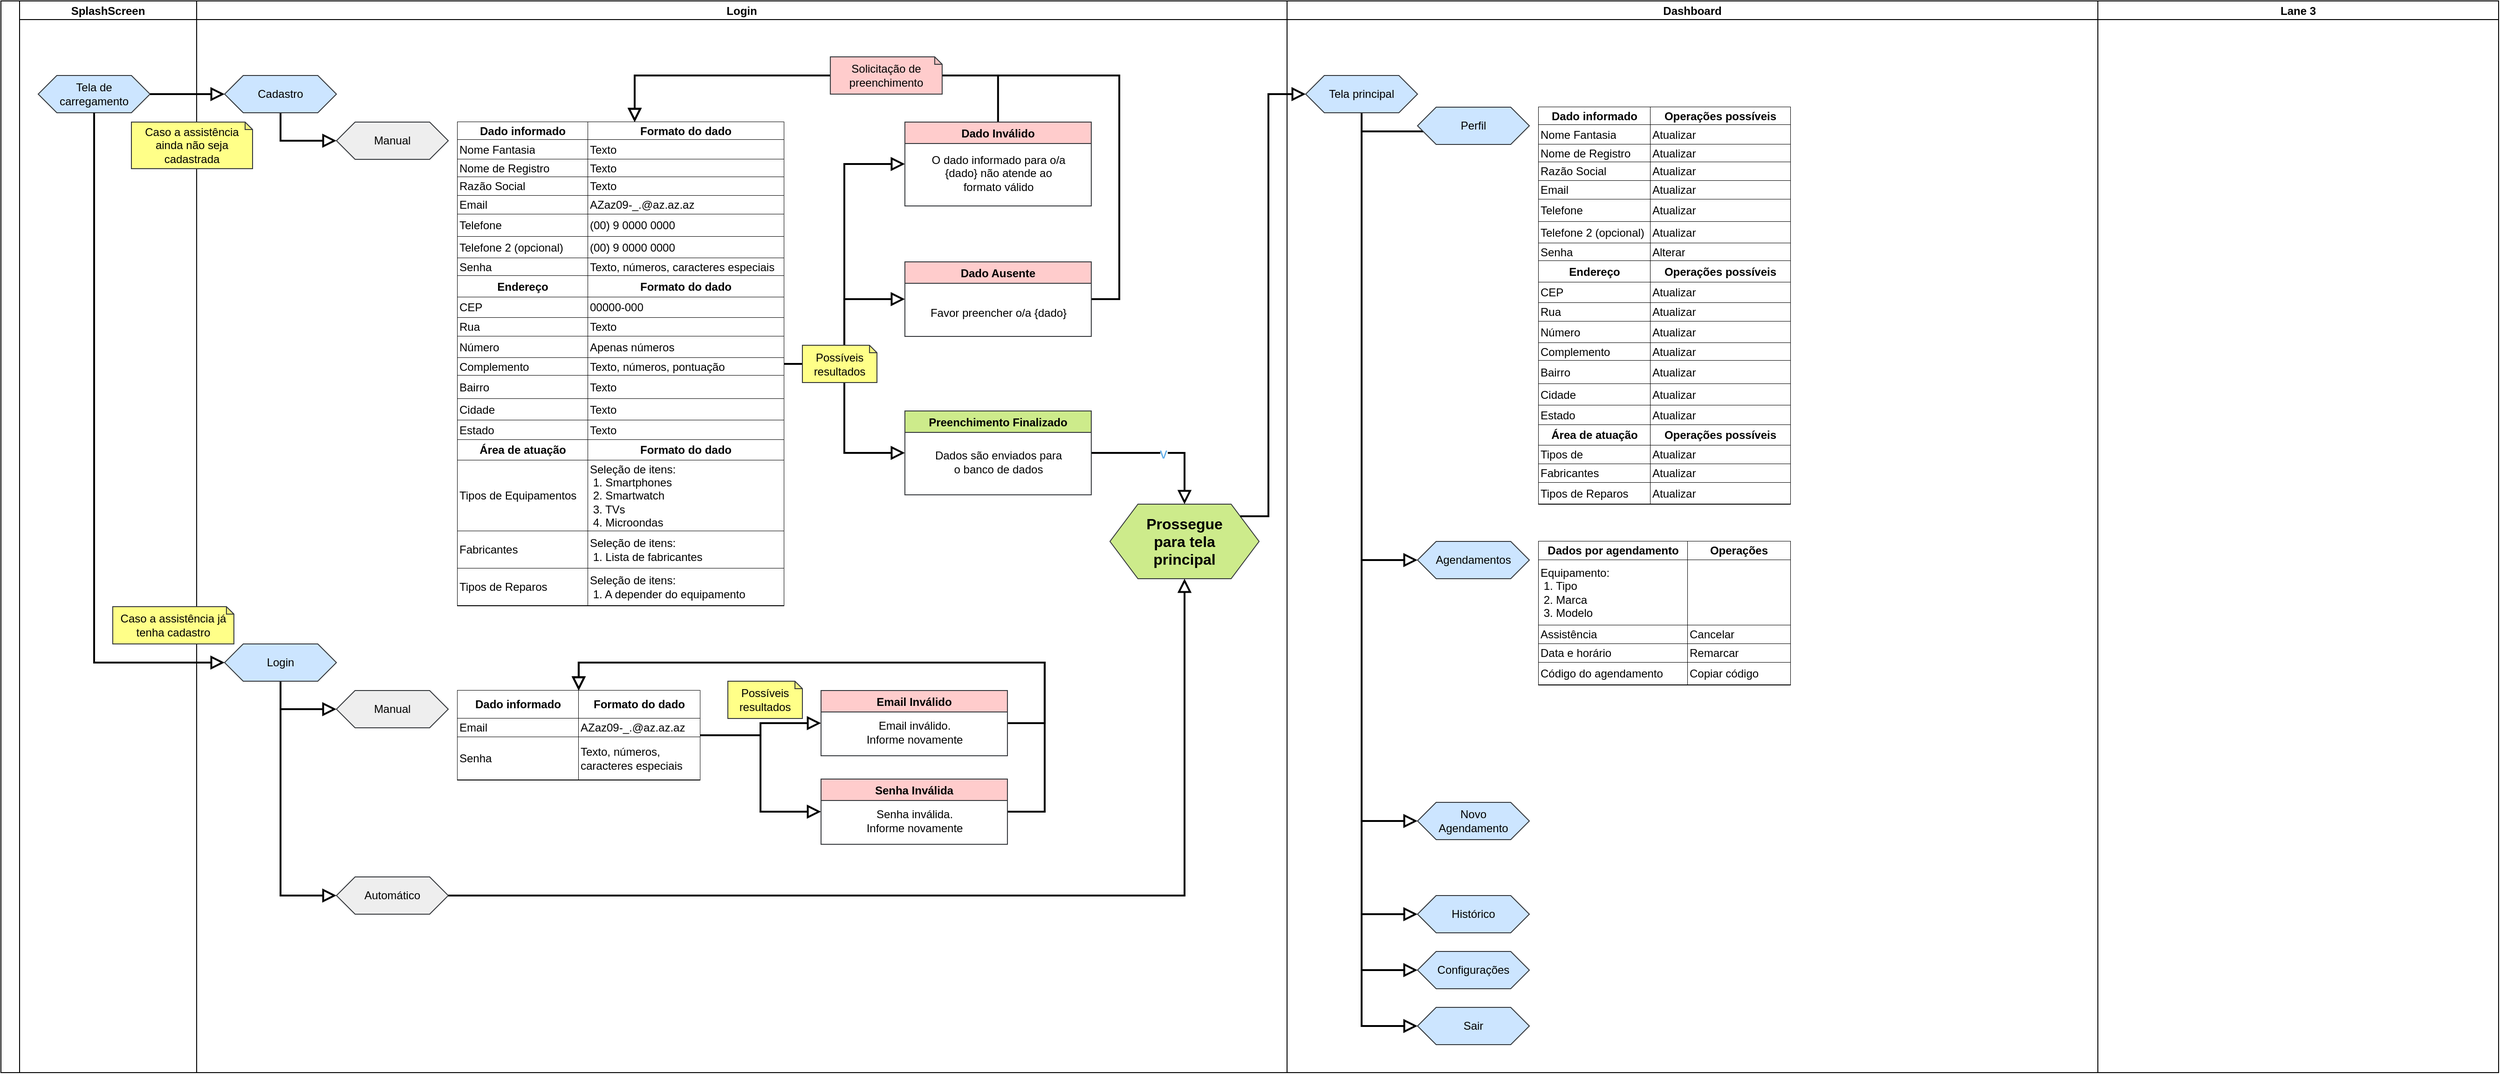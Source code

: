 <mxfile version="15.5.6" type="github">
  <diagram name="Assistencia" id="0783ab3e-0a74-02c8-0abd-f7b4e66b4bec">
    <mxGraphModel dx="2158" dy="1363" grid="1" gridSize="10" guides="1" tooltips="1" connect="1" arrows="1" fold="1" page="1" pageScale="1" pageWidth="1169" pageHeight="827" math="0" shadow="0">
      <root>
        <mxCell id="0" />
        <mxCell id="1" parent="0" />
        <mxCell id="LE1P0ZQWoaHicoNtDAZf-1" value=" " style="swimlane;childLayout=stackLayout;resizeParent=1;resizeParentMax=0;startSize=20;horizontal=0;horizontalStack=1;rounded=0;sketch=0;swimlaneLine=0;strokeOpacity=100;separatorColor=none;" parent="1" vertex="1">
          <mxGeometry x="-1120" y="-20" width="2680" height="1150" as="geometry" />
        </mxCell>
        <mxCell id="LE1P0ZQWoaHicoNtDAZf-23" value="SplashScreen" style="swimlane;startSize=20;rounded=0;sketch=0;" parent="LE1P0ZQWoaHicoNtDAZf-1" vertex="1">
          <mxGeometry x="20" width="190" height="1150" as="geometry" />
        </mxCell>
        <mxCell id="xOhRouxDfGiZBzLTzBQK-120" value="&lt;div&gt;&lt;span style=&quot;&quot;&gt;Tela de &lt;br&gt;&lt;/span&gt;&lt;/div&gt;&lt;div&gt;&lt;span style=&quot;&quot;&gt;carregamento&lt;/span&gt;&lt;/div&gt;" style="shape=hexagon;perimeter=hexagonPerimeter2;whiteSpace=wrap;html=1;fixedSize=1;rounded=0;labelBackgroundColor=none;labelBorderColor=none;sketch=0;align=center;fillColor=#cce5ff;strokeColor=#36393d;" parent="LE1P0ZQWoaHicoNtDAZf-23" vertex="1">
          <mxGeometry x="20" y="80" width="120" height="40" as="geometry" />
        </mxCell>
        <mxCell id="LE1P0ZQWoaHicoNtDAZf-2" value="Login" style="swimlane;startSize=20;rounded=0;sketch=0;" parent="LE1P0ZQWoaHicoNtDAZf-1" vertex="1">
          <mxGeometry x="210" width="1170" height="1150" as="geometry" />
        </mxCell>
        <mxCell id="gIbWxe7YwDXyPc4GKkxw-24" style="edgeStyle=orthogonalEdgeStyle;rounded=0;orthogonalLoop=1;jettySize=auto;html=1;endArrow=block;endFill=0;strokeWidth=2;endSize=10;startSize=10;" parent="LE1P0ZQWoaHicoNtDAZf-2" source="LE1P0ZQWoaHicoNtDAZf-86" target="xOhRouxDfGiZBzLTzBQK-152" edge="1">
          <mxGeometry relative="1" as="geometry" />
        </mxCell>
        <mxCell id="gIbWxe7YwDXyPc4GKkxw-25" style="edgeStyle=orthogonalEdgeStyle;rounded=0;orthogonalLoop=1;jettySize=auto;html=1;endArrow=block;endFill=0;startSize=10;endSize=10;strokeWidth=2;" parent="LE1P0ZQWoaHicoNtDAZf-2" source="LE1P0ZQWoaHicoNtDAZf-86" target="xOhRouxDfGiZBzLTzBQK-245" edge="1">
          <mxGeometry relative="1" as="geometry" />
        </mxCell>
        <mxCell id="gIbWxe7YwDXyPc4GKkxw-27" style="edgeStyle=orthogonalEdgeStyle;rounded=0;orthogonalLoop=1;jettySize=auto;html=1;endArrow=block;endFill=0;startSize=10;endSize=10;strokeWidth=2;" parent="LE1P0ZQWoaHicoNtDAZf-2" source="LE1P0ZQWoaHicoNtDAZf-86" target="xOhRouxDfGiZBzLTzBQK-247" edge="1">
          <mxGeometry relative="1" as="geometry" />
        </mxCell>
        <mxCell id="LE1P0ZQWoaHicoNtDAZf-86" value="" style="shape=table;html=1;whiteSpace=wrap;startSize=0;container=1;collapsible=0;childLayout=tableLayout;columnLines=1;rowLines=1;rounded=0;sketch=0;align=left;labelBorderColor=#000000;fixedRows=0;autosize=1;resizeHeight=1;resizeWidth=1;" parent="LE1P0ZQWoaHicoNtDAZf-2" vertex="1">
          <mxGeometry x="280" y="130" width="350" height="519.0" as="geometry" />
        </mxCell>
        <mxCell id="LE1P0ZQWoaHicoNtDAZf-87" value="" style="shape=partialRectangle;html=1;whiteSpace=wrap;collapsible=0;dropTarget=0;pointerEvents=0;top=0;left=0;bottom=0;right=0;points=[[0,0.5],[1,0.5]];portConstraint=eastwest;rounded=0;sketch=0;align=left;" parent="LE1P0ZQWoaHicoNtDAZf-86" vertex="1">
          <mxGeometry width="350" height="19" as="geometry" />
        </mxCell>
        <mxCell id="LE1P0ZQWoaHicoNtDAZf-88" value="Dado informado" style="shape=partialRectangle;html=1;whiteSpace=wrap;connectable=0;top=0;left=0;bottom=1;right=1;overflow=hidden;pointerEvents=1;rounded=0;sketch=0;align=center;fontStyle=1" parent="LE1P0ZQWoaHicoNtDAZf-87" vertex="1">
          <mxGeometry width="140" height="19" as="geometry">
            <mxRectangle width="140" height="19" as="alternateBounds" />
          </mxGeometry>
        </mxCell>
        <mxCell id="LE1P0ZQWoaHicoNtDAZf-89" value="Formato do dado&lt;span style=&quot;white-space: pre&quot;&gt;&lt;/span&gt;" style="shape=partialRectangle;html=1;whiteSpace=wrap;connectable=0;top=0;left=0;bottom=1;right=0;overflow=hidden;pointerEvents=1;rounded=0;sketch=0;align=center;fontStyle=1" parent="LE1P0ZQWoaHicoNtDAZf-87" vertex="1">
          <mxGeometry x="140" width="210" height="19" as="geometry">
            <mxRectangle width="210" height="19" as="alternateBounds" />
          </mxGeometry>
        </mxCell>
        <mxCell id="LE1P0ZQWoaHicoNtDAZf-91" value="" style="shape=partialRectangle;html=1;whiteSpace=wrap;collapsible=0;dropTarget=0;pointerEvents=0;top=0;left=0;bottom=0;right=0;points=[[0,0.5],[1,0.5]];portConstraint=eastwest;rounded=0;sketch=0;align=left;" parent="LE1P0ZQWoaHicoNtDAZf-86" vertex="1">
          <mxGeometry y="19" width="350" height="21" as="geometry" />
        </mxCell>
        <mxCell id="LE1P0ZQWoaHicoNtDAZf-92" value="Nome Fantasia" style="shape=partialRectangle;html=1;whiteSpace=wrap;connectable=0;top=0;left=0;bottom=1;right=1;overflow=hidden;pointerEvents=1;rounded=0;labelBackgroundColor=none;sketch=0;align=left;" parent="LE1P0ZQWoaHicoNtDAZf-91" vertex="1">
          <mxGeometry width="140" height="21" as="geometry">
            <mxRectangle width="140" height="21" as="alternateBounds" />
          </mxGeometry>
        </mxCell>
        <mxCell id="LE1P0ZQWoaHicoNtDAZf-93" value="Texto" style="shape=partialRectangle;html=1;whiteSpace=wrap;connectable=0;top=0;left=0;bottom=1;right=0;overflow=hidden;pointerEvents=1;rounded=0;labelBackgroundColor=none;sketch=0;align=left;" parent="LE1P0ZQWoaHicoNtDAZf-91" vertex="1">
          <mxGeometry x="140" width="210" height="21" as="geometry">
            <mxRectangle width="210" height="21" as="alternateBounds" />
          </mxGeometry>
        </mxCell>
        <mxCell id="LE1P0ZQWoaHicoNtDAZf-95" value="" style="shape=partialRectangle;html=1;whiteSpace=wrap;collapsible=0;dropTarget=0;pointerEvents=0;top=0;left=0;bottom=0;right=0;points=[[0,0.5],[1,0.5]];portConstraint=eastwest;rounded=0;sketch=0;align=left;" parent="LE1P0ZQWoaHicoNtDAZf-86" vertex="1">
          <mxGeometry y="40" width="350" height="19" as="geometry" />
        </mxCell>
        <mxCell id="LE1P0ZQWoaHicoNtDAZf-96" value="Nome de Registro" style="shape=partialRectangle;html=1;whiteSpace=wrap;connectable=0;top=0;left=0;bottom=1;right=1;overflow=hidden;pointerEvents=1;rounded=0;labelBackgroundColor=none;sketch=0;align=left;" parent="LE1P0ZQWoaHicoNtDAZf-95" vertex="1">
          <mxGeometry width="140" height="19" as="geometry">
            <mxRectangle width="140" height="19" as="alternateBounds" />
          </mxGeometry>
        </mxCell>
        <mxCell id="LE1P0ZQWoaHicoNtDAZf-97" value="Texto" style="shape=partialRectangle;html=1;whiteSpace=wrap;connectable=0;top=0;left=0;bottom=1;right=0;overflow=visible;pointerEvents=1;rounded=0;labelBackgroundColor=none;sketch=0;align=left;resizeHeight=1;" parent="LE1P0ZQWoaHicoNtDAZf-95" vertex="1">
          <mxGeometry x="140" width="210" height="19" as="geometry">
            <mxRectangle width="210" height="19" as="alternateBounds" />
          </mxGeometry>
        </mxCell>
        <mxCell id="gIbWxe7YwDXyPc4GKkxw-4" style="shape=partialRectangle;html=1;whiteSpace=wrap;collapsible=0;dropTarget=0;pointerEvents=0;top=0;left=0;bottom=0;right=0;points=[[0,0.5],[1,0.5]];portConstraint=eastwest;rounded=0;sketch=0;align=left;" parent="LE1P0ZQWoaHicoNtDAZf-86" vertex="1">
          <mxGeometry y="59" width="350" height="20" as="geometry" />
        </mxCell>
        <mxCell id="gIbWxe7YwDXyPc4GKkxw-5" value="Razão Social" style="shape=partialRectangle;html=1;whiteSpace=wrap;connectable=0;top=0;left=0;bottom=1;right=1;overflow=hidden;pointerEvents=1;rounded=0;labelBackgroundColor=none;sketch=0;align=left;" parent="gIbWxe7YwDXyPc4GKkxw-4" vertex="1">
          <mxGeometry width="140" height="20" as="geometry">
            <mxRectangle width="140" height="20" as="alternateBounds" />
          </mxGeometry>
        </mxCell>
        <mxCell id="gIbWxe7YwDXyPc4GKkxw-6" value="Texto" style="shape=partialRectangle;html=1;whiteSpace=wrap;connectable=0;top=0;left=0;bottom=1;right=0;overflow=visible;pointerEvents=1;rounded=0;labelBackgroundColor=none;sketch=0;align=left;resizeHeight=1;" parent="gIbWxe7YwDXyPc4GKkxw-4" vertex="1">
          <mxGeometry x="140" width="210" height="20" as="geometry">
            <mxRectangle width="210" height="20" as="alternateBounds" />
          </mxGeometry>
        </mxCell>
        <mxCell id="LE1P0ZQWoaHicoNtDAZf-105" style="shape=partialRectangle;html=1;whiteSpace=wrap;collapsible=0;dropTarget=0;pointerEvents=0;top=0;left=0;bottom=0;right=0;points=[[0,0.5],[1,0.5]];portConstraint=eastwest;rounded=0;sketch=0;align=left;" parent="LE1P0ZQWoaHicoNtDAZf-86" vertex="1">
          <mxGeometry y="79" width="350" height="20" as="geometry" />
        </mxCell>
        <mxCell id="LE1P0ZQWoaHicoNtDAZf-106" value="Email" style="shape=partialRectangle;html=1;whiteSpace=wrap;connectable=0;top=0;left=0;bottom=1;right=1;overflow=hidden;pointerEvents=1;rounded=0;labelBackgroundColor=none;sketch=0;align=left;" parent="LE1P0ZQWoaHicoNtDAZf-105" vertex="1">
          <mxGeometry width="140" height="20" as="geometry">
            <mxRectangle width="140" height="20" as="alternateBounds" />
          </mxGeometry>
        </mxCell>
        <mxCell id="LE1P0ZQWoaHicoNtDAZf-107" value="AZaz09-_.@az.az.az" style="shape=partialRectangle;html=1;whiteSpace=wrap;connectable=0;top=0;left=0;bottom=1;right=0;overflow=hidden;pointerEvents=1;rounded=0;labelBackgroundColor=none;sketch=0;align=left;" parent="LE1P0ZQWoaHicoNtDAZf-105" vertex="1">
          <mxGeometry x="140" width="210" height="20" as="geometry">
            <mxRectangle width="210" height="20" as="alternateBounds" />
          </mxGeometry>
        </mxCell>
        <mxCell id="LE1P0ZQWoaHicoNtDAZf-102" style="shape=partialRectangle;html=1;whiteSpace=wrap;collapsible=0;dropTarget=0;pointerEvents=0;top=0;left=0;bottom=0;right=0;points=[[0,0.5],[1,0.5]];portConstraint=eastwest;rounded=0;sketch=0;align=left;" parent="LE1P0ZQWoaHicoNtDAZf-86" vertex="1">
          <mxGeometry y="99" width="350" height="24" as="geometry" />
        </mxCell>
        <mxCell id="LE1P0ZQWoaHicoNtDAZf-103" value="Telefone" style="shape=partialRectangle;html=1;whiteSpace=wrap;connectable=0;top=0;left=0;bottom=1;right=1;overflow=hidden;pointerEvents=1;rounded=0;labelBackgroundColor=none;sketch=0;align=left;" parent="LE1P0ZQWoaHicoNtDAZf-102" vertex="1">
          <mxGeometry width="140" height="24" as="geometry">
            <mxRectangle width="140" height="24" as="alternateBounds" />
          </mxGeometry>
        </mxCell>
        <mxCell id="LE1P0ZQWoaHicoNtDAZf-104" value="(00) 9 0000 0000" style="shape=partialRectangle;html=1;whiteSpace=wrap;connectable=0;top=0;left=0;bottom=1;right=0;overflow=hidden;pointerEvents=1;rounded=0;labelBackgroundColor=none;sketch=0;align=left;" parent="LE1P0ZQWoaHicoNtDAZf-102" vertex="1">
          <mxGeometry x="140" width="210" height="24" as="geometry">
            <mxRectangle width="210" height="24" as="alternateBounds" />
          </mxGeometry>
        </mxCell>
        <mxCell id="xOhRouxDfGiZBzLTzBQK-4" style="shape=partialRectangle;html=1;whiteSpace=wrap;collapsible=0;dropTarget=0;pointerEvents=0;top=0;left=0;bottom=0;right=0;points=[[0,0.5],[1,0.5]];portConstraint=eastwest;rounded=0;sketch=0;align=left;" parent="LE1P0ZQWoaHicoNtDAZf-86" vertex="1">
          <mxGeometry y="123" width="350" height="23" as="geometry" />
        </mxCell>
        <mxCell id="xOhRouxDfGiZBzLTzBQK-5" value="Telefone 2 (opcional)" style="shape=partialRectangle;html=1;whiteSpace=wrap;connectable=0;top=0;left=0;bottom=1;right=1;overflow=hidden;pointerEvents=1;rounded=0;labelBackgroundColor=none;sketch=0;align=left;" parent="xOhRouxDfGiZBzLTzBQK-4" vertex="1">
          <mxGeometry width="140" height="23" as="geometry">
            <mxRectangle width="140" height="23" as="alternateBounds" />
          </mxGeometry>
        </mxCell>
        <mxCell id="xOhRouxDfGiZBzLTzBQK-6" value="(00) 9 0000 0000" style="shape=partialRectangle;html=1;whiteSpace=wrap;connectable=0;top=0;left=0;bottom=1;right=0;overflow=hidden;pointerEvents=1;rounded=0;labelBackgroundColor=none;sketch=0;align=left;" parent="xOhRouxDfGiZBzLTzBQK-4" vertex="1">
          <mxGeometry x="140" width="210" height="23" as="geometry">
            <mxRectangle width="210" height="23" as="alternateBounds" />
          </mxGeometry>
        </mxCell>
        <mxCell id="xOhRouxDfGiZBzLTzBQK-107" style="shape=partialRectangle;html=1;whiteSpace=wrap;collapsible=0;dropTarget=0;pointerEvents=0;top=0;left=0;bottom=0;right=0;points=[[0,0.5],[1,0.5]];portConstraint=eastwest;rounded=0;sketch=0;align=left;" parent="LE1P0ZQWoaHicoNtDAZf-86" vertex="1">
          <mxGeometry y="146" width="350" height="19" as="geometry" />
        </mxCell>
        <mxCell id="xOhRouxDfGiZBzLTzBQK-108" value="Senha" style="shape=partialRectangle;html=1;whiteSpace=wrap;connectable=0;top=0;left=0;bottom=1;right=1;overflow=hidden;pointerEvents=1;rounded=0;labelBackgroundColor=none;sketch=0;align=left;" parent="xOhRouxDfGiZBzLTzBQK-107" vertex="1">
          <mxGeometry width="140" height="19" as="geometry">
            <mxRectangle width="140" height="19" as="alternateBounds" />
          </mxGeometry>
        </mxCell>
        <mxCell id="xOhRouxDfGiZBzLTzBQK-109" value="Texto, números, caracteres especiais" style="shape=partialRectangle;html=1;whiteSpace=wrap;connectable=0;top=0;left=0;bottom=1;right=0;overflow=hidden;pointerEvents=1;rounded=0;labelBackgroundColor=none;sketch=0;align=left;" parent="xOhRouxDfGiZBzLTzBQK-107" vertex="1">
          <mxGeometry x="140" width="210" height="19" as="geometry">
            <mxRectangle width="210" height="19" as="alternateBounds" />
          </mxGeometry>
        </mxCell>
        <mxCell id="LE1P0ZQWoaHicoNtDAZf-99" style="shape=partialRectangle;html=1;whiteSpace=wrap;collapsible=0;dropTarget=0;pointerEvents=0;top=0;left=0;bottom=0;right=0;points=[[0,0.5],[1,0.5]];portConstraint=eastwest;rounded=0;sketch=0;align=left;" parent="LE1P0ZQWoaHicoNtDAZf-86" vertex="1">
          <mxGeometry y="165" width="350" height="23" as="geometry" />
        </mxCell>
        <mxCell id="LE1P0ZQWoaHicoNtDAZf-100" value="Endereço" style="shape=partialRectangle;html=1;whiteSpace=wrap;connectable=0;top=0;left=0;bottom=1;right=1;overflow=hidden;pointerEvents=1;rounded=0;labelBackgroundColor=none;sketch=0;align=center;labelBorderColor=none;fontStyle=1;" parent="LE1P0ZQWoaHicoNtDAZf-99" vertex="1">
          <mxGeometry width="140" height="23" as="geometry">
            <mxRectangle width="140" height="23" as="alternateBounds" />
          </mxGeometry>
        </mxCell>
        <mxCell id="LE1P0ZQWoaHicoNtDAZf-101" value="&lt;div align=&quot;center&quot;&gt;&lt;b&gt;Formato do dado&lt;/b&gt;&lt;br&gt;&lt;/div&gt;" style="shape=partialRectangle;html=1;whiteSpace=wrap;connectable=0;top=0;left=0;bottom=1;right=0;overflow=hidden;pointerEvents=1;rounded=0;labelBackgroundColor=none;sketch=0;align=center;" parent="LE1P0ZQWoaHicoNtDAZf-99" vertex="1">
          <mxGeometry x="140" width="210" height="23" as="geometry">
            <mxRectangle width="210" height="23" as="alternateBounds" />
          </mxGeometry>
        </mxCell>
        <mxCell id="LE1P0ZQWoaHicoNtDAZf-145" style="shape=partialRectangle;html=1;whiteSpace=wrap;collapsible=0;dropTarget=0;pointerEvents=0;top=0;left=0;bottom=0;right=0;points=[[0,0.5],[1,0.5]];portConstraint=eastwest;rounded=0;sketch=0;align=left;" parent="LE1P0ZQWoaHicoNtDAZf-86" vertex="1">
          <mxGeometry y="188" width="350" height="22" as="geometry" />
        </mxCell>
        <mxCell id="LE1P0ZQWoaHicoNtDAZf-146" value="CEP" style="shape=partialRectangle;html=1;whiteSpace=wrap;connectable=0;top=0;left=0;bottom=1;right=1;overflow=hidden;pointerEvents=1;rounded=0;labelBackgroundColor=none;sketch=0;align=left;labelBorderColor=none;fontStyle=0;" parent="LE1P0ZQWoaHicoNtDAZf-145" vertex="1">
          <mxGeometry width="140" height="22" as="geometry">
            <mxRectangle width="140" height="22" as="alternateBounds" />
          </mxGeometry>
        </mxCell>
        <mxCell id="LE1P0ZQWoaHicoNtDAZf-147" value="00000-000" style="shape=partialRectangle;html=1;whiteSpace=wrap;connectable=0;top=0;left=0;bottom=1;right=0;overflow=hidden;pointerEvents=1;rounded=0;labelBackgroundColor=none;sketch=0;align=left;" parent="LE1P0ZQWoaHicoNtDAZf-145" vertex="1">
          <mxGeometry x="140" width="210" height="22" as="geometry">
            <mxRectangle width="210" height="22" as="alternateBounds" />
          </mxGeometry>
        </mxCell>
        <mxCell id="LE1P0ZQWoaHicoNtDAZf-142" style="shape=partialRectangle;html=1;whiteSpace=wrap;collapsible=0;dropTarget=0;pointerEvents=0;top=0;left=0;bottom=0;right=0;points=[[0,0.5],[1,0.5]];portConstraint=eastwest;rounded=0;sketch=0;align=left;" parent="LE1P0ZQWoaHicoNtDAZf-86" vertex="1">
          <mxGeometry y="210" width="350" height="20" as="geometry" />
        </mxCell>
        <mxCell id="LE1P0ZQWoaHicoNtDAZf-143" value="Rua" style="shape=partialRectangle;html=1;whiteSpace=wrap;connectable=0;top=0;left=0;bottom=1;right=1;overflow=hidden;pointerEvents=1;rounded=0;labelBackgroundColor=none;sketch=0;align=left;labelBorderColor=none;fontStyle=0;" parent="LE1P0ZQWoaHicoNtDAZf-142" vertex="1">
          <mxGeometry width="140" height="20" as="geometry">
            <mxRectangle width="140" height="20" as="alternateBounds" />
          </mxGeometry>
        </mxCell>
        <mxCell id="LE1P0ZQWoaHicoNtDAZf-144" value="Texto" style="shape=partialRectangle;html=1;whiteSpace=wrap;connectable=0;top=0;left=0;bottom=1;right=0;overflow=hidden;pointerEvents=1;rounded=0;labelBackgroundColor=none;sketch=0;align=left;" parent="LE1P0ZQWoaHicoNtDAZf-142" vertex="1">
          <mxGeometry x="140" width="210" height="20" as="geometry">
            <mxRectangle width="210" height="20" as="alternateBounds" />
          </mxGeometry>
        </mxCell>
        <mxCell id="LE1P0ZQWoaHicoNtDAZf-139" style="shape=partialRectangle;html=1;whiteSpace=wrap;collapsible=0;dropTarget=0;pointerEvents=0;top=0;left=0;bottom=0;right=0;points=[[0,0.5],[1,0.5]];portConstraint=eastwest;rounded=0;sketch=0;align=left;" parent="LE1P0ZQWoaHicoNtDAZf-86" vertex="1">
          <mxGeometry y="230" width="350" height="23" as="geometry" />
        </mxCell>
        <mxCell id="LE1P0ZQWoaHicoNtDAZf-140" value="Número&lt;span style=&quot;white-space: pre&quot;&gt;&lt;/span&gt;&lt;span style=&quot;white-space: pre&quot;&gt;&lt;/span&gt;&lt;span style=&quot;white-space: pre&quot;&gt;&lt;/span&gt;" style="shape=partialRectangle;html=1;whiteSpace=wrap;connectable=0;top=0;left=0;bottom=1;right=1;overflow=hidden;pointerEvents=1;rounded=0;labelBackgroundColor=none;sketch=0;align=left;labelBorderColor=none;fontStyle=0;" parent="LE1P0ZQWoaHicoNtDAZf-139" vertex="1">
          <mxGeometry width="140" height="23" as="geometry">
            <mxRectangle width="140" height="23" as="alternateBounds" />
          </mxGeometry>
        </mxCell>
        <mxCell id="LE1P0ZQWoaHicoNtDAZf-141" value="Apenas números" style="shape=partialRectangle;html=1;whiteSpace=wrap;connectable=0;top=0;left=0;bottom=1;right=0;overflow=hidden;pointerEvents=1;rounded=0;labelBackgroundColor=none;sketch=0;align=left;" parent="LE1P0ZQWoaHicoNtDAZf-139" vertex="1">
          <mxGeometry x="140" width="210" height="23" as="geometry">
            <mxRectangle width="210" height="23" as="alternateBounds" />
          </mxGeometry>
        </mxCell>
        <mxCell id="LE1P0ZQWoaHicoNtDAZf-136" style="shape=partialRectangle;html=1;whiteSpace=wrap;collapsible=0;dropTarget=0;pointerEvents=0;top=0;left=0;bottom=0;right=0;points=[[0,0.5],[1,0.5]];portConstraint=eastwest;rounded=0;sketch=0;align=left;" parent="LE1P0ZQWoaHicoNtDAZf-86" vertex="1">
          <mxGeometry y="253" width="350" height="19" as="geometry" />
        </mxCell>
        <mxCell id="LE1P0ZQWoaHicoNtDAZf-137" value="Complemento" style="shape=partialRectangle;html=1;whiteSpace=wrap;connectable=0;top=0;left=0;bottom=1;right=1;overflow=hidden;pointerEvents=1;rounded=0;labelBackgroundColor=none;sketch=0;align=left;labelBorderColor=none;fontStyle=0;" parent="LE1P0ZQWoaHicoNtDAZf-136" vertex="1">
          <mxGeometry width="140" height="19" as="geometry">
            <mxRectangle width="140" height="19" as="alternateBounds" />
          </mxGeometry>
        </mxCell>
        <mxCell id="LE1P0ZQWoaHicoNtDAZf-138" value="Texto, números, pontuação" style="shape=partialRectangle;html=1;whiteSpace=wrap;connectable=0;top=0;left=0;bottom=1;right=0;overflow=hidden;pointerEvents=1;rounded=0;labelBackgroundColor=none;sketch=0;align=left;" parent="LE1P0ZQWoaHicoNtDAZf-136" vertex="1">
          <mxGeometry x="140" width="210" height="19" as="geometry">
            <mxRectangle width="210" height="19" as="alternateBounds" />
          </mxGeometry>
        </mxCell>
        <mxCell id="LE1P0ZQWoaHicoNtDAZf-148" style="shape=partialRectangle;html=1;whiteSpace=wrap;collapsible=0;dropTarget=0;pointerEvents=0;top=0;left=0;bottom=0;right=0;points=[[0,0.5],[1,0.5]];portConstraint=eastwest;rounded=0;sketch=0;align=left;" parent="LE1P0ZQWoaHicoNtDAZf-86" vertex="1">
          <mxGeometry y="272" width="350" height="25" as="geometry" />
        </mxCell>
        <mxCell id="LE1P0ZQWoaHicoNtDAZf-149" value="Bairro&lt;span style=&quot;white-space: pre&quot;&gt;&lt;/span&gt;&lt;span style=&quot;white-space: pre&quot;&gt;&lt;/span&gt;" style="shape=partialRectangle;html=1;whiteSpace=wrap;connectable=0;top=0;left=0;bottom=1;right=1;overflow=hidden;pointerEvents=1;rounded=0;labelBackgroundColor=none;sketch=0;align=left;labelBorderColor=none;fontStyle=0;" parent="LE1P0ZQWoaHicoNtDAZf-148" vertex="1">
          <mxGeometry width="140" height="25" as="geometry">
            <mxRectangle width="140" height="25" as="alternateBounds" />
          </mxGeometry>
        </mxCell>
        <mxCell id="LE1P0ZQWoaHicoNtDAZf-150" value="Texto" style="shape=partialRectangle;html=1;whiteSpace=wrap;connectable=0;top=0;left=0;bottom=1;right=0;overflow=hidden;pointerEvents=1;rounded=0;labelBackgroundColor=none;sketch=0;align=left;" parent="LE1P0ZQWoaHicoNtDAZf-148" vertex="1">
          <mxGeometry x="140" width="210" height="25" as="geometry">
            <mxRectangle width="210" height="25" as="alternateBounds" />
          </mxGeometry>
        </mxCell>
        <mxCell id="xOhRouxDfGiZBzLTzBQK-1" style="shape=partialRectangle;html=1;whiteSpace=wrap;collapsible=0;dropTarget=0;pointerEvents=0;top=0;left=0;bottom=0;right=0;points=[[0,0.5],[1,0.5]];portConstraint=eastwest;rounded=0;sketch=0;align=left;" parent="LE1P0ZQWoaHicoNtDAZf-86" vertex="1">
          <mxGeometry y="297" width="350" height="23" as="geometry" />
        </mxCell>
        <mxCell id="xOhRouxDfGiZBzLTzBQK-2" value="Cidade" style="shape=partialRectangle;html=1;whiteSpace=wrap;connectable=0;top=0;left=0;bottom=1;right=1;overflow=hidden;pointerEvents=1;rounded=0;labelBackgroundColor=none;sketch=0;align=left;labelBorderColor=none;fontStyle=0;" parent="xOhRouxDfGiZBzLTzBQK-1" vertex="1">
          <mxGeometry width="140" height="23" as="geometry">
            <mxRectangle width="140" height="23" as="alternateBounds" />
          </mxGeometry>
        </mxCell>
        <mxCell id="xOhRouxDfGiZBzLTzBQK-3" value="Texto" style="shape=partialRectangle;html=1;whiteSpace=wrap;connectable=0;top=0;left=0;bottom=1;right=0;overflow=hidden;pointerEvents=1;rounded=0;labelBackgroundColor=none;sketch=0;align=left;" parent="xOhRouxDfGiZBzLTzBQK-1" vertex="1">
          <mxGeometry x="140" width="210" height="23" as="geometry">
            <mxRectangle width="210" height="23" as="alternateBounds" />
          </mxGeometry>
        </mxCell>
        <mxCell id="xOhRouxDfGiZBzLTzBQK-8" style="shape=partialRectangle;html=1;whiteSpace=wrap;collapsible=0;dropTarget=0;pointerEvents=0;top=0;left=0;bottom=0;right=0;points=[[0,0.5],[1,0.5]];portConstraint=eastwest;rounded=0;sketch=0;align=left;" parent="LE1P0ZQWoaHicoNtDAZf-86" vertex="1">
          <mxGeometry y="320" width="350" height="21" as="geometry" />
        </mxCell>
        <mxCell id="xOhRouxDfGiZBzLTzBQK-9" value="Estado" style="shape=partialRectangle;html=1;whiteSpace=wrap;connectable=0;top=0;left=0;bottom=1;right=1;overflow=hidden;pointerEvents=1;rounded=0;labelBackgroundColor=none;sketch=0;align=left;labelBorderColor=none;fontStyle=0;" parent="xOhRouxDfGiZBzLTzBQK-8" vertex="1">
          <mxGeometry width="140" height="21" as="geometry">
            <mxRectangle width="140" height="21" as="alternateBounds" />
          </mxGeometry>
        </mxCell>
        <mxCell id="xOhRouxDfGiZBzLTzBQK-10" value="Texto" style="shape=partialRectangle;html=1;whiteSpace=wrap;connectable=0;top=0;left=0;bottom=1;right=0;overflow=hidden;pointerEvents=1;rounded=0;labelBackgroundColor=none;sketch=0;align=left;" parent="xOhRouxDfGiZBzLTzBQK-8" vertex="1">
          <mxGeometry x="140" width="210" height="21" as="geometry">
            <mxRectangle width="210" height="21" as="alternateBounds" />
          </mxGeometry>
        </mxCell>
        <mxCell id="gIbWxe7YwDXyPc4GKkxw-10" style="shape=partialRectangle;html=1;whiteSpace=wrap;collapsible=0;dropTarget=0;pointerEvents=0;top=0;left=0;bottom=0;right=0;points=[[0,0.5],[1,0.5]];portConstraint=eastwest;rounded=0;sketch=0;align=left;" parent="LE1P0ZQWoaHicoNtDAZf-86" vertex="1">
          <mxGeometry y="341" width="350" height="22" as="geometry" />
        </mxCell>
        <mxCell id="gIbWxe7YwDXyPc4GKkxw-11" value="&lt;div align=&quot;center&quot;&gt;&lt;b&gt;Área de atuação&lt;/b&gt;&lt;br&gt;&lt;/div&gt;" style="shape=partialRectangle;html=1;whiteSpace=wrap;connectable=0;top=0;left=0;bottom=1;right=1;overflow=hidden;pointerEvents=1;rounded=0;labelBackgroundColor=none;sketch=0;align=center;labelBorderColor=none;fontStyle=0;" parent="gIbWxe7YwDXyPc4GKkxw-10" vertex="1">
          <mxGeometry width="140" height="22" as="geometry">
            <mxRectangle width="140" height="22" as="alternateBounds" />
          </mxGeometry>
        </mxCell>
        <mxCell id="gIbWxe7YwDXyPc4GKkxw-12" value="&lt;div&gt;&lt;b&gt;Formato do dado&lt;/b&gt;&lt;br&gt;&lt;/div&gt;" style="shape=partialRectangle;html=1;whiteSpace=wrap;connectable=0;top=0;left=0;bottom=1;right=0;overflow=hidden;pointerEvents=1;rounded=0;labelBackgroundColor=none;sketch=0;align=center;" parent="gIbWxe7YwDXyPc4GKkxw-10" vertex="1">
          <mxGeometry x="140" width="210" height="22" as="geometry">
            <mxRectangle width="210" height="22" as="alternateBounds" />
          </mxGeometry>
        </mxCell>
        <mxCell id="gIbWxe7YwDXyPc4GKkxw-14" style="shape=partialRectangle;html=1;whiteSpace=wrap;collapsible=0;dropTarget=0;pointerEvents=0;top=0;left=0;bottom=0;right=0;points=[[0,0.5],[1,0.5]];portConstraint=eastwest;rounded=0;sketch=0;align=left;" parent="LE1P0ZQWoaHicoNtDAZf-86" vertex="1">
          <mxGeometry y="363" width="350" height="76" as="geometry" />
        </mxCell>
        <mxCell id="gIbWxe7YwDXyPc4GKkxw-15" value="Tipos de Equipamentos" style="shape=partialRectangle;html=1;whiteSpace=wrap;connectable=0;top=0;left=0;bottom=1;right=1;overflow=hidden;pointerEvents=1;rounded=0;labelBackgroundColor=none;sketch=0;align=left;labelBorderColor=none;fontStyle=0;" parent="gIbWxe7YwDXyPc4GKkxw-14" vertex="1">
          <mxGeometry width="140" height="76" as="geometry">
            <mxRectangle width="140" height="76" as="alternateBounds" />
          </mxGeometry>
        </mxCell>
        <mxCell id="gIbWxe7YwDXyPc4GKkxw-16" value="&lt;div&gt;Seleção de itens:&lt;/div&gt;&lt;div&gt;&lt;span style=&quot;white-space: pre&quot;&gt; &lt;/span&gt;1. Smartphones&lt;/div&gt;&lt;div&gt;&lt;span style=&quot;white-space: pre&quot;&gt; &lt;/span&gt;2. Smartwatch&lt;/div&gt;&lt;div&gt;&lt;span style=&quot;white-space: pre&quot;&gt; &lt;/span&gt;3. TVs&lt;/div&gt;&lt;div&gt;&lt;span style=&quot;white-space: pre&quot;&gt; &lt;/span&gt;4. Microondas&lt;br&gt;&lt;/div&gt;" style="shape=partialRectangle;html=1;whiteSpace=wrap;connectable=0;top=0;left=0;bottom=1;right=0;overflow=hidden;pointerEvents=1;rounded=0;labelBackgroundColor=none;sketch=0;align=left;" parent="gIbWxe7YwDXyPc4GKkxw-14" vertex="1">
          <mxGeometry x="140" width="210" height="76" as="geometry">
            <mxRectangle width="210" height="76" as="alternateBounds" />
          </mxGeometry>
        </mxCell>
        <mxCell id="gIbWxe7YwDXyPc4GKkxw-17" style="shape=partialRectangle;html=1;whiteSpace=wrap;collapsible=0;dropTarget=0;pointerEvents=0;top=0;left=0;bottom=0;right=0;points=[[0,0.5],[1,0.5]];portConstraint=eastwest;rounded=0;sketch=0;align=left;" parent="LE1P0ZQWoaHicoNtDAZf-86" vertex="1">
          <mxGeometry y="439" width="350" height="40" as="geometry" />
        </mxCell>
        <mxCell id="gIbWxe7YwDXyPc4GKkxw-18" value="Fabricantes" style="shape=partialRectangle;html=1;whiteSpace=wrap;connectable=0;top=0;left=0;bottom=1;right=1;overflow=hidden;pointerEvents=1;rounded=0;labelBackgroundColor=none;sketch=0;align=left;labelBorderColor=none;fontStyle=0;" parent="gIbWxe7YwDXyPc4GKkxw-17" vertex="1">
          <mxGeometry width="140" height="40" as="geometry">
            <mxRectangle width="140" height="40" as="alternateBounds" />
          </mxGeometry>
        </mxCell>
        <mxCell id="gIbWxe7YwDXyPc4GKkxw-19" value="&lt;div&gt;Seleção de itens:&lt;/div&gt;&lt;div&gt;&lt;span style=&quot;white-space: pre&quot;&gt; &lt;/span&gt;1. Lista de fabricantes&lt;br&gt;&lt;/div&gt;" style="shape=partialRectangle;html=1;whiteSpace=wrap;connectable=0;top=0;left=0;bottom=1;right=0;overflow=hidden;pointerEvents=1;rounded=0;labelBackgroundColor=none;sketch=0;align=left;" parent="gIbWxe7YwDXyPc4GKkxw-17" vertex="1">
          <mxGeometry x="140" width="210" height="40" as="geometry">
            <mxRectangle width="210" height="40" as="alternateBounds" />
          </mxGeometry>
        </mxCell>
        <mxCell id="gIbWxe7YwDXyPc4GKkxw-21" style="shape=partialRectangle;html=1;whiteSpace=wrap;collapsible=0;dropTarget=0;pointerEvents=0;top=0;left=0;bottom=0;right=0;points=[[0,0.5],[1,0.5]];portConstraint=eastwest;rounded=0;sketch=0;align=left;" parent="LE1P0ZQWoaHicoNtDAZf-86" vertex="1">
          <mxGeometry y="479" width="350" height="40" as="geometry" />
        </mxCell>
        <mxCell id="gIbWxe7YwDXyPc4GKkxw-22" value="Tipos de Reparos" style="shape=partialRectangle;html=1;whiteSpace=wrap;connectable=0;top=0;left=0;bottom=1;right=1;overflow=hidden;pointerEvents=1;rounded=0;labelBackgroundColor=none;sketch=0;align=left;labelBorderColor=none;fontStyle=0;" parent="gIbWxe7YwDXyPc4GKkxw-21" vertex="1">
          <mxGeometry width="140" height="40" as="geometry">
            <mxRectangle width="140" height="40" as="alternateBounds" />
          </mxGeometry>
        </mxCell>
        <mxCell id="gIbWxe7YwDXyPc4GKkxw-23" value="&lt;div&gt;Seleção de itens:&lt;/div&gt;&lt;div&gt;&lt;span style=&quot;white-space: pre&quot;&gt; &lt;/span&gt;1. A depender do equipamento&lt;br&gt;&lt;/div&gt;" style="shape=partialRectangle;html=1;whiteSpace=wrap;connectable=0;top=0;left=0;bottom=1;right=0;overflow=hidden;pointerEvents=1;rounded=0;labelBackgroundColor=none;sketch=0;align=left;" parent="gIbWxe7YwDXyPc4GKkxw-21" vertex="1">
          <mxGeometry x="140" width="210" height="40" as="geometry">
            <mxRectangle width="210" height="40" as="alternateBounds" />
          </mxGeometry>
        </mxCell>
        <mxCell id="xOhRouxDfGiZBzLTzBQK-139" style="edgeStyle=orthogonalEdgeStyle;rounded=0;sketch=0;orthogonalLoop=1;jettySize=auto;html=1;entryX=0;entryY=0.5;entryDx=0;entryDy=0;fontColor=#5AA9E6;endArrow=block;endFill=0;startSize=10;strokeWidth=2;endSize=10;" parent="LE1P0ZQWoaHicoNtDAZf-2" source="xOhRouxDfGiZBzLTzBQK-59" target="xOhRouxDfGiZBzLTzBQK-137" edge="1">
          <mxGeometry relative="1" as="geometry" />
        </mxCell>
        <mxCell id="xOhRouxDfGiZBzLTzBQK-59" value="&lt;span style=&quot;background-color: transparent&quot;&gt;Cadastro&lt;/span&gt;" style="shape=hexagon;perimeter=hexagonPerimeter2;whiteSpace=wrap;html=1;fixedSize=1;rounded=0;labelBackgroundColor=none;labelBorderColor=none;sketch=0;align=center;fillColor=#cce5ff;strokeColor=#36393d;" parent="LE1P0ZQWoaHicoNtDAZf-2" vertex="1">
          <mxGeometry x="30" y="80" width="120" height="40" as="geometry" />
        </mxCell>
        <mxCell id="xOhRouxDfGiZBzLTzBQK-147" style="edgeStyle=orthogonalEdgeStyle;rounded=0;sketch=0;orthogonalLoop=1;jettySize=auto;html=1;entryX=0;entryY=0.5;entryDx=0;entryDy=0;fontColor=#5AA9E6;endArrow=block;endFill=0;startSize=10;strokeWidth=2;endSize=10;" parent="LE1P0ZQWoaHicoNtDAZf-2" source="xOhRouxDfGiZBzLTzBQK-62" target="xOhRouxDfGiZBzLTzBQK-145" edge="1">
          <mxGeometry relative="1" as="geometry" />
        </mxCell>
        <mxCell id="xOhRouxDfGiZBzLTzBQK-150" style="edgeStyle=orthogonalEdgeStyle;rounded=0;sketch=0;orthogonalLoop=1;jettySize=auto;html=1;entryX=0;entryY=0.5;entryDx=0;entryDy=0;fontColor=#5AA9E6;endArrow=block;endFill=0;startSize=10;endSize=10;strokeWidth=2;" parent="LE1P0ZQWoaHicoNtDAZf-2" source="xOhRouxDfGiZBzLTzBQK-62" target="xOhRouxDfGiZBzLTzBQK-149" edge="1">
          <mxGeometry relative="1" as="geometry" />
        </mxCell>
        <mxCell id="xOhRouxDfGiZBzLTzBQK-62" value="Login" style="shape=hexagon;perimeter=hexagonPerimeter2;whiteSpace=wrap;html=1;fixedSize=1;rounded=0;labelBackgroundColor=none;labelBorderColor=none;sketch=0;align=center;fillColor=#cce5ff;strokeColor=#36393d;" parent="LE1P0ZQWoaHicoNtDAZf-2" vertex="1">
          <mxGeometry x="29.97" y="690" width="120" height="40" as="geometry" />
        </mxCell>
        <mxCell id="xOhRouxDfGiZBzLTzBQK-272" style="edgeStyle=orthogonalEdgeStyle;rounded=0;sketch=0;orthogonalLoop=1;jettySize=auto;html=1;fontColor=#5AA9E6;endArrow=block;endFill=0;startSize=10;endSize=10;strokeColor=#000000;strokeWidth=2;fillColor=#FFE45E;" parent="LE1P0ZQWoaHicoNtDAZf-2" source="xOhRouxDfGiZBzLTzBQK-64" target="xOhRouxDfGiZBzLTzBQK-268" edge="1">
          <mxGeometry relative="1" as="geometry" />
        </mxCell>
        <mxCell id="xOhRouxDfGiZBzLTzBQK-273" style="edgeStyle=orthogonalEdgeStyle;rounded=0;sketch=0;orthogonalLoop=1;jettySize=auto;html=1;fontColor=#5AA9E6;endArrow=block;endFill=0;startSize=10;endSize=10;strokeColor=#000000;strokeWidth=2;fillColor=#FFE45E;" parent="LE1P0ZQWoaHicoNtDAZf-2" source="xOhRouxDfGiZBzLTzBQK-64" target="xOhRouxDfGiZBzLTzBQK-270" edge="1">
          <mxGeometry relative="1" as="geometry" />
        </mxCell>
        <mxCell id="xOhRouxDfGiZBzLTzBQK-64" value="" style="shape=table;html=1;whiteSpace=wrap;startSize=0;container=1;collapsible=0;childLayout=tableLayout;columnLines=1;rowLines=1;rounded=0;sketch=0;align=left;labelBorderColor=#000000;fixedRows=0;autosize=1;resizeHeight=1;resizeWidth=1;" parent="LE1P0ZQWoaHicoNtDAZf-2" vertex="1">
          <mxGeometry x="279.97" y="740" width="260" height="96.0" as="geometry" />
        </mxCell>
        <mxCell id="xOhRouxDfGiZBzLTzBQK-65" value="" style="shape=partialRectangle;html=1;whiteSpace=wrap;collapsible=0;dropTarget=0;pointerEvents=0;top=0;left=0;bottom=0;right=0;points=[[0,0.5],[1,0.5]];portConstraint=eastwest;rounded=0;sketch=0;align=left;" parent="xOhRouxDfGiZBzLTzBQK-64" vertex="1">
          <mxGeometry width="260" height="30" as="geometry" />
        </mxCell>
        <mxCell id="xOhRouxDfGiZBzLTzBQK-66" value="Dado informado" style="shape=partialRectangle;html=1;whiteSpace=wrap;connectable=0;top=0;left=0;bottom=1;right=1;overflow=hidden;pointerEvents=1;rounded=0;sketch=0;align=center;fontStyle=1" parent="xOhRouxDfGiZBzLTzBQK-65" vertex="1">
          <mxGeometry width="130" height="30" as="geometry">
            <mxRectangle width="130" height="30" as="alternateBounds" />
          </mxGeometry>
        </mxCell>
        <mxCell id="xOhRouxDfGiZBzLTzBQK-67" value="Formato do dado&lt;span style=&quot;white-space: pre&quot;&gt;&lt;/span&gt;" style="shape=partialRectangle;html=1;whiteSpace=wrap;connectable=0;top=0;left=0;bottom=1;right=0;overflow=hidden;pointerEvents=1;rounded=0;sketch=0;align=center;fontStyle=1" parent="xOhRouxDfGiZBzLTzBQK-65" vertex="1">
          <mxGeometry x="130" width="130" height="30" as="geometry">
            <mxRectangle width="130" height="30" as="alternateBounds" />
          </mxGeometry>
        </mxCell>
        <mxCell id="xOhRouxDfGiZBzLTzBQK-74" style="shape=partialRectangle;html=1;whiteSpace=wrap;collapsible=0;dropTarget=0;pointerEvents=0;top=0;left=0;bottom=0;right=0;points=[[0,0.5],[1,0.5]];portConstraint=eastwest;rounded=0;sketch=0;align=left;" parent="xOhRouxDfGiZBzLTzBQK-64" vertex="1">
          <mxGeometry y="30" width="260" height="20" as="geometry" />
        </mxCell>
        <mxCell id="xOhRouxDfGiZBzLTzBQK-75" value="Email" style="shape=partialRectangle;html=1;whiteSpace=wrap;connectable=0;top=0;left=0;bottom=1;right=1;overflow=hidden;pointerEvents=1;rounded=0;labelBackgroundColor=none;sketch=0;align=left;" parent="xOhRouxDfGiZBzLTzBQK-74" vertex="1">
          <mxGeometry width="130" height="20" as="geometry">
            <mxRectangle width="130" height="20" as="alternateBounds" />
          </mxGeometry>
        </mxCell>
        <mxCell id="xOhRouxDfGiZBzLTzBQK-76" value="AZaz09-_.@az.az.az" style="shape=partialRectangle;html=1;whiteSpace=wrap;connectable=0;top=0;left=0;bottom=1;right=0;overflow=hidden;pointerEvents=1;rounded=0;labelBackgroundColor=none;sketch=0;align=left;" parent="xOhRouxDfGiZBzLTzBQK-74" vertex="1">
          <mxGeometry x="130" width="130" height="20" as="geometry">
            <mxRectangle width="130" height="20" as="alternateBounds" />
          </mxGeometry>
        </mxCell>
        <mxCell id="xOhRouxDfGiZBzLTzBQK-77" style="shape=partialRectangle;html=1;whiteSpace=wrap;collapsible=0;dropTarget=0;pointerEvents=0;top=0;left=0;bottom=0;right=0;points=[[0,0.5],[1,0.5]];portConstraint=eastwest;rounded=0;sketch=0;align=left;" parent="xOhRouxDfGiZBzLTzBQK-64" vertex="1">
          <mxGeometry y="50" width="260" height="46" as="geometry" />
        </mxCell>
        <mxCell id="xOhRouxDfGiZBzLTzBQK-78" value="Senha" style="shape=partialRectangle;html=1;whiteSpace=wrap;connectable=0;top=0;left=0;bottom=1;right=1;overflow=hidden;pointerEvents=1;rounded=0;labelBackgroundColor=none;sketch=0;align=left;" parent="xOhRouxDfGiZBzLTzBQK-77" vertex="1">
          <mxGeometry width="130" height="46" as="geometry">
            <mxRectangle width="130" height="46" as="alternateBounds" />
          </mxGeometry>
        </mxCell>
        <mxCell id="xOhRouxDfGiZBzLTzBQK-79" value="Texto, números, caracteres especiais" style="shape=partialRectangle;html=1;whiteSpace=wrap;connectable=0;top=0;left=0;bottom=1;right=0;overflow=hidden;pointerEvents=1;rounded=0;labelBackgroundColor=none;sketch=0;align=left;" parent="xOhRouxDfGiZBzLTzBQK-77" vertex="1">
          <mxGeometry x="130" width="130" height="46" as="geometry">
            <mxRectangle width="130" height="46" as="alternateBounds" />
          </mxGeometry>
        </mxCell>
        <mxCell id="xOhRouxDfGiZBzLTzBQK-122" value="Caso a assistência ainda não seja cadastrada" style="shape=note;whiteSpace=wrap;html=1;backgroundOutline=1;darkOpacity=0.05;rounded=1;labelBorderColor=none;sketch=0;align=center;size=8;fillColor=#ffff88;strokeColor=#36393d;" parent="LE1P0ZQWoaHicoNtDAZf-2" vertex="1">
          <mxGeometry x="-70" y="130" width="130" height="50" as="geometry" />
        </mxCell>
        <mxCell id="xOhRouxDfGiZBzLTzBQK-137" value="Manual" style="shape=hexagon;perimeter=hexagonPerimeter2;whiteSpace=wrap;html=1;fixedSize=1;rounded=0;sketch=0;size=20;fillColor=#eeeeee;strokeColor=#36393d;" parent="LE1P0ZQWoaHicoNtDAZf-2" vertex="1">
          <mxGeometry x="150" y="130" width="120" height="40" as="geometry" />
        </mxCell>
        <mxCell id="xOhRouxDfGiZBzLTzBQK-144" value="&lt;div&gt;Caso a assistência já&lt;/div&gt;&lt;div&gt;tenha cadastro&lt;/div&gt;" style="shape=note;whiteSpace=wrap;html=1;backgroundOutline=1;darkOpacity=0.05;rounded=1;labelBorderColor=none;sketch=0;align=center;size=8;fillColor=#ffff88;strokeColor=#36393d;" parent="LE1P0ZQWoaHicoNtDAZf-2" vertex="1">
          <mxGeometry x="-90.03" y="650" width="130" height="40" as="geometry" />
        </mxCell>
        <mxCell id="xOhRouxDfGiZBzLTzBQK-145" value="Manual" style="shape=hexagon;perimeter=hexagonPerimeter2;whiteSpace=wrap;html=1;fixedSize=1;rounded=0;sketch=0;size=20;fillColor=#eeeeee;strokeColor=#36393d;" parent="LE1P0ZQWoaHicoNtDAZf-2" vertex="1">
          <mxGeometry x="149.97" y="740" width="120" height="40" as="geometry" />
        </mxCell>
        <mxCell id="xOhRouxDfGiZBzLTzBQK-149" value="Automático" style="shape=hexagon;perimeter=hexagonPerimeter2;whiteSpace=wrap;html=1;fixedSize=1;rounded=0;sketch=0;size=20;fillColor=#eeeeee;strokeColor=#36393d;" parent="LE1P0ZQWoaHicoNtDAZf-2" vertex="1">
          <mxGeometry x="150" y="940" width="120" height="40" as="geometry" />
        </mxCell>
        <mxCell id="xOhRouxDfGiZBzLTzBQK-286" value="v" style="edgeStyle=orthogonalEdgeStyle;rounded=0;sketch=0;orthogonalLoop=1;jettySize=auto;html=1;entryX=0.5;entryY=0;entryDx=0;entryDy=0;fontSize=16;fontColor=#5AA9E6;endArrow=block;endFill=0;startSize=10;endSize=10;strokeColor=#000000;strokeWidth=2;fillColor=#FFE45E;" parent="LE1P0ZQWoaHicoNtDAZf-2" source="xOhRouxDfGiZBzLTzBQK-247" target="xOhRouxDfGiZBzLTzBQK-281" edge="1">
          <mxGeometry relative="1" as="geometry">
            <Array as="points">
              <mxPoint x="1060" y="485" />
            </Array>
          </mxGeometry>
        </mxCell>
        <mxCell id="xOhRouxDfGiZBzLTzBQK-284" style="edgeStyle=orthogonalEdgeStyle;rounded=0;sketch=0;orthogonalLoop=1;jettySize=auto;html=1;fontSize=16;fontColor=#5AA9E6;endArrow=block;endFill=0;startSize=10;endSize=10;strokeColor=#000000;strokeWidth=2;fillColor=#FFE45E;" parent="LE1P0ZQWoaHicoNtDAZf-2" source="xOhRouxDfGiZBzLTzBQK-268" target="xOhRouxDfGiZBzLTzBQK-65" edge="1">
          <mxGeometry relative="1" as="geometry">
            <Array as="points">
              <mxPoint x="909.97" y="775" />
              <mxPoint x="909.97" y="710" />
              <mxPoint x="409.97" y="710" />
            </Array>
          </mxGeometry>
        </mxCell>
        <mxCell id="xOhRouxDfGiZBzLTzBQK-268" value="Email Inválido" style="swimlane;rounded=0;labelBorderColor=none;sketch=0;align=center;fillColor=#ffcccc;strokeColor=#36393d;" parent="LE1P0ZQWoaHicoNtDAZf-2" vertex="1">
          <mxGeometry x="669.97" y="740" width="200" height="70" as="geometry" />
        </mxCell>
        <mxCell id="xOhRouxDfGiZBzLTzBQK-269" value="&lt;div&gt;Email inválido.&lt;/div&gt;&lt;div&gt;Informe novamente&lt;/div&gt;" style="text;html=1;align=center;verticalAlign=middle;resizable=0;points=[];autosize=1;" parent="xOhRouxDfGiZBzLTzBQK-268" vertex="1">
          <mxGeometry x="40" y="30" width="120" height="30" as="geometry" />
        </mxCell>
        <mxCell id="xOhRouxDfGiZBzLTzBQK-285" style="edgeStyle=orthogonalEdgeStyle;rounded=0;sketch=0;orthogonalLoop=1;jettySize=auto;html=1;fontSize=16;fontColor=#5AA9E6;endArrow=block;endFill=0;startSize=10;endSize=10;strokeColor=#000000;strokeWidth=2;fillColor=#FFE45E;" parent="LE1P0ZQWoaHicoNtDAZf-2" source="xOhRouxDfGiZBzLTzBQK-270" target="xOhRouxDfGiZBzLTzBQK-65" edge="1">
          <mxGeometry relative="1" as="geometry">
            <Array as="points">
              <mxPoint x="909.97" y="870" />
              <mxPoint x="909.97" y="710" />
              <mxPoint x="409.97" y="710" />
            </Array>
          </mxGeometry>
        </mxCell>
        <mxCell id="xOhRouxDfGiZBzLTzBQK-270" value="Senha Inválida" style="swimlane;rounded=0;labelBorderColor=none;sketch=0;align=center;fillColor=#ffcccc;strokeColor=#36393d;" parent="LE1P0ZQWoaHicoNtDAZf-2" vertex="1">
          <mxGeometry x="669.97" y="835" width="200" height="70" as="geometry" />
        </mxCell>
        <mxCell id="xOhRouxDfGiZBzLTzBQK-271" value="&lt;div&gt;Senha inválida.&lt;/div&gt;&lt;div&gt;Informe novamente&lt;/div&gt;" style="text;html=1;align=center;verticalAlign=middle;resizable=0;points=[];autosize=1;" parent="xOhRouxDfGiZBzLTzBQK-270" vertex="1">
          <mxGeometry x="40" y="30" width="120" height="30" as="geometry" />
        </mxCell>
        <mxCell id="xOhRouxDfGiZBzLTzBQK-274" value="&lt;div&gt;Possíveis &lt;br&gt;&lt;/div&gt;&lt;div&gt;resultados&lt;/div&gt;" style="shape=note;whiteSpace=wrap;html=1;backgroundOutline=1;darkOpacity=0.05;rounded=1;labelBorderColor=none;sketch=0;align=center;size=8;fillColor=#ffff88;strokeColor=#36393d;" parent="LE1P0ZQWoaHicoNtDAZf-2" vertex="1">
          <mxGeometry x="569.97" y="730" width="80" height="40" as="geometry" />
        </mxCell>
        <mxCell id="xOhRouxDfGiZBzLTzBQK-281" value="&lt;div&gt;&lt;font style=&quot;font-size: 16px&quot;&gt;Prossegue&lt;/font&gt;&lt;/div&gt;&lt;div&gt;&lt;font style=&quot;font-size: 16px&quot;&gt;para tela&lt;/font&gt;&lt;/div&gt;&lt;div&gt;&lt;font style=&quot;font-size: 16px&quot;&gt;principal&lt;/font&gt;&lt;/div&gt;" style="shape=hexagon;perimeter=hexagonPerimeter2;whiteSpace=wrap;html=1;fixedSize=1;rounded=0;sketch=0;size=30;fontStyle=1;fillColor=#cdeb8b;strokeColor=#36393d;" parent="LE1P0ZQWoaHicoNtDAZf-2" vertex="1">
          <mxGeometry x="980" y="540" width="160" height="80" as="geometry" />
        </mxCell>
        <mxCell id="xOhRouxDfGiZBzLTzBQK-283" style="edgeStyle=orthogonalEdgeStyle;rounded=0;sketch=0;orthogonalLoop=1;jettySize=auto;html=1;fontSize=16;fontColor=#5AA9E6;endArrow=block;endFill=0;startSize=10;endSize=10;strokeColor=#000000;strokeWidth=2;fillColor=#FFE45E;entryX=0.5;entryY=1;entryDx=0;entryDy=0;" parent="LE1P0ZQWoaHicoNtDAZf-2" source="xOhRouxDfGiZBzLTzBQK-149" target="xOhRouxDfGiZBzLTzBQK-281" edge="1">
          <mxGeometry relative="1" as="geometry">
            <mxPoint x="850" y="1040" as="targetPoint" />
            <Array as="points">
              <mxPoint x="1060" y="960" />
            </Array>
          </mxGeometry>
        </mxCell>
        <mxCell id="gIbWxe7YwDXyPc4GKkxw-31" style="edgeStyle=orthogonalEdgeStyle;rounded=0;orthogonalLoop=1;jettySize=auto;html=1;endArrow=block;endFill=0;startSize=10;endSize=10;strokeWidth=2;" parent="LE1P0ZQWoaHicoNtDAZf-2" source="xOhRouxDfGiZBzLTzBQK-152" target="LE1P0ZQWoaHicoNtDAZf-87" edge="1">
          <mxGeometry relative="1" as="geometry">
            <Array as="points">
              <mxPoint x="860" y="80" />
              <mxPoint x="470" y="80" />
            </Array>
          </mxGeometry>
        </mxCell>
        <mxCell id="xOhRouxDfGiZBzLTzBQK-152" value="Dado Inválido" style="swimlane;rounded=0;labelBorderColor=none;sketch=0;align=center;fillColor=#ffcccc;strokeColor=#36393d;" parent="LE1P0ZQWoaHicoNtDAZf-2" vertex="1">
          <mxGeometry x="759.94" y="130" width="200" height="90" as="geometry" />
        </mxCell>
        <mxCell id="xOhRouxDfGiZBzLTzBQK-153" value="&lt;div&gt;O dado informado para o/a&lt;/div&gt;&lt;div&gt;{dado} não atende ao&lt;/div&gt;&lt;div&gt;formato válido&lt;/div&gt;" style="text;html=1;align=center;verticalAlign=middle;resizable=0;points=[];autosize=1;" parent="xOhRouxDfGiZBzLTzBQK-152" vertex="1">
          <mxGeometry x="20" y="30" width="160" height="50" as="geometry" />
        </mxCell>
        <mxCell id="gIbWxe7YwDXyPc4GKkxw-32" style="edgeStyle=orthogonalEdgeStyle;rounded=0;orthogonalLoop=1;jettySize=auto;html=1;endArrow=block;endFill=0;startSize=10;endSize=10;strokeWidth=2;" parent="LE1P0ZQWoaHicoNtDAZf-2" source="xOhRouxDfGiZBzLTzBQK-245" target="LE1P0ZQWoaHicoNtDAZf-87" edge="1">
          <mxGeometry relative="1" as="geometry">
            <Array as="points">
              <mxPoint x="990" y="320" />
              <mxPoint x="990" y="80" />
              <mxPoint x="470" y="80" />
            </Array>
          </mxGeometry>
        </mxCell>
        <mxCell id="xOhRouxDfGiZBzLTzBQK-245" value="Dado Ausente" style="swimlane;rounded=0;labelBorderColor=none;sketch=0;align=center;fillColor=#ffcccc;strokeColor=#36393d;" parent="LE1P0ZQWoaHicoNtDAZf-2" vertex="1">
          <mxGeometry x="759.94" y="280" width="200" height="80" as="geometry" />
        </mxCell>
        <mxCell id="xOhRouxDfGiZBzLTzBQK-246" value="Favor preencher o/a {dado}" style="text;html=1;align=center;verticalAlign=middle;resizable=0;points=[];autosize=1;" parent="xOhRouxDfGiZBzLTzBQK-245" vertex="1">
          <mxGeometry x="20" y="45" width="160" height="20" as="geometry" />
        </mxCell>
        <mxCell id="xOhRouxDfGiZBzLTzBQK-247" value="Preenchimento Finalizado" style="swimlane;rounded=0;labelBorderColor=none;sketch=0;align=center;fillColor=#cdeb8b;strokeColor=#36393d;" parent="LE1P0ZQWoaHicoNtDAZf-2" vertex="1">
          <mxGeometry x="759.94" y="440" width="200" height="90" as="geometry" />
        </mxCell>
        <mxCell id="xOhRouxDfGiZBzLTzBQK-248" value="&lt;div&gt;Dados são enviados para&lt;/div&gt;&lt;div&gt;o banco de dados&lt;/div&gt;" style="text;html=1;align=center;verticalAlign=middle;resizable=0;points=[];autosize=1;" parent="xOhRouxDfGiZBzLTzBQK-247" vertex="1">
          <mxGeometry x="25" y="40" width="150" height="30" as="geometry" />
        </mxCell>
        <mxCell id="xOhRouxDfGiZBzLTzBQK-250" value="&lt;div&gt;Possíveis &lt;br&gt;&lt;/div&gt;&lt;div&gt;resultados&lt;/div&gt;" style="shape=note;whiteSpace=wrap;html=1;backgroundOutline=1;darkOpacity=0.05;rounded=1;labelBorderColor=none;sketch=0;align=center;size=8;fillColor=#ffff88;strokeColor=#36393d;" parent="LE1P0ZQWoaHicoNtDAZf-2" vertex="1">
          <mxGeometry x="649.97" y="369.5" width="80" height="40" as="geometry" />
        </mxCell>
        <mxCell id="xOhRouxDfGiZBzLTzBQK-254" value="Solicitação de preenchimento" style="shape=note;whiteSpace=wrap;html=1;backgroundOutline=1;darkOpacity=0.05;rounded=1;labelBorderColor=none;sketch=0;align=center;size=8;fillColor=#ffcccc;strokeColor=#36393d;" parent="LE1P0ZQWoaHicoNtDAZf-2" vertex="1">
          <mxGeometry x="679.94" y="60" width="120" height="40" as="geometry" />
        </mxCell>
        <mxCell id="LE1P0ZQWoaHicoNtDAZf-3" value="Dashboard" style="swimlane;startSize=20;rounded=0;sketch=0;" parent="LE1P0ZQWoaHicoNtDAZf-1" vertex="1">
          <mxGeometry x="1380" width="870" height="1150" as="geometry" />
        </mxCell>
        <mxCell id="OxGUQbnt3fiG56Fqti0W-104" style="edgeStyle=orthogonalEdgeStyle;rounded=0;sketch=0;orthogonalLoop=1;jettySize=auto;html=1;entryX=0;entryY=0.5;entryDx=0;entryDy=0;fontSize=16;fontColor=#5AA9E6;endArrow=block;endFill=0;startSize=10;endSize=10;strokeColor=#000000;strokeWidth=2;fillColor=#FFE45E;" parent="LE1P0ZQWoaHicoNtDAZf-3" source="Lux9b_ITZ5xcmjfqSg10-1" target="OxGUQbnt3fiG56Fqti0W-1" edge="1">
          <mxGeometry relative="1" as="geometry" />
        </mxCell>
        <mxCell id="OxGUQbnt3fiG56Fqti0W-105" style="edgeStyle=orthogonalEdgeStyle;rounded=0;sketch=0;orthogonalLoop=1;jettySize=auto;html=1;entryX=0;entryY=0.5;entryDx=0;entryDy=0;fontSize=16;fontColor=#5AA9E6;endArrow=block;endFill=0;startSize=10;endSize=10;strokeColor=#000000;strokeWidth=2;fillColor=#FFE45E;" parent="LE1P0ZQWoaHicoNtDAZf-3" source="Lux9b_ITZ5xcmjfqSg10-1" target="OxGUQbnt3fiG56Fqti0W-2" edge="1">
          <mxGeometry relative="1" as="geometry" />
        </mxCell>
        <mxCell id="OxGUQbnt3fiG56Fqti0W-106" style="edgeStyle=orthogonalEdgeStyle;rounded=0;sketch=0;orthogonalLoop=1;jettySize=auto;html=1;entryX=0;entryY=0.5;entryDx=0;entryDy=0;fontSize=16;fontColor=#5AA9E6;endArrow=block;endFill=0;startSize=10;endSize=10;strokeColor=#000000;strokeWidth=2;fillColor=#FFE45E;" parent="LE1P0ZQWoaHicoNtDAZf-3" source="Lux9b_ITZ5xcmjfqSg10-1" target="OxGUQbnt3fiG56Fqti0W-3" edge="1">
          <mxGeometry relative="1" as="geometry" />
        </mxCell>
        <mxCell id="OxGUQbnt3fiG56Fqti0W-107" style="edgeStyle=orthogonalEdgeStyle;rounded=0;sketch=0;orthogonalLoop=1;jettySize=auto;html=1;entryX=0;entryY=0.5;entryDx=0;entryDy=0;fontSize=16;fontColor=#5AA9E6;endArrow=block;endFill=0;startSize=10;endSize=10;strokeColor=#000000;strokeWidth=2;fillColor=#FFE45E;" parent="LE1P0ZQWoaHicoNtDAZf-3" source="Lux9b_ITZ5xcmjfqSg10-1" target="OxGUQbnt3fiG56Fqti0W-4" edge="1">
          <mxGeometry relative="1" as="geometry" />
        </mxCell>
        <mxCell id="OxGUQbnt3fiG56Fqti0W-108" style="edgeStyle=orthogonalEdgeStyle;rounded=0;sketch=0;orthogonalLoop=1;jettySize=auto;html=1;entryX=0;entryY=0.5;entryDx=0;entryDy=0;fontSize=16;fontColor=#5AA9E6;endArrow=block;endFill=0;startSize=10;endSize=10;strokeColor=#000000;strokeWidth=2;fillColor=#FFE45E;" parent="LE1P0ZQWoaHicoNtDAZf-3" source="Lux9b_ITZ5xcmjfqSg10-1" target="OxGUQbnt3fiG56Fqti0W-5" edge="1">
          <mxGeometry relative="1" as="geometry" />
        </mxCell>
        <mxCell id="OxGUQbnt3fiG56Fqti0W-109" style="edgeStyle=orthogonalEdgeStyle;rounded=0;sketch=0;orthogonalLoop=1;jettySize=auto;html=1;entryX=0;entryY=0.5;entryDx=0;entryDy=0;fontSize=16;fontColor=#5AA9E6;endArrow=block;endFill=0;startSize=10;endSize=10;strokeColor=#000000;strokeWidth=2;fillColor=#FFE45E;" parent="LE1P0ZQWoaHicoNtDAZf-3" source="Lux9b_ITZ5xcmjfqSg10-1" target="OxGUQbnt3fiG56Fqti0W-7" edge="1">
          <mxGeometry relative="1" as="geometry" />
        </mxCell>
        <mxCell id="Lux9b_ITZ5xcmjfqSg10-1" value="Tela principal" style="shape=hexagon;perimeter=hexagonPerimeter2;whiteSpace=wrap;html=1;fixedSize=1;rounded=0;labelBackgroundColor=none;labelBorderColor=none;sketch=0;align=center;fillColor=#cce5ff;strokeColor=#36393d;" parent="LE1P0ZQWoaHicoNtDAZf-3" vertex="1">
          <mxGeometry x="20" y="80" width="120" height="40" as="geometry" />
        </mxCell>
        <mxCell id="OxGUQbnt3fiG56Fqti0W-1" value="Perfil" style="shape=hexagon;perimeter=hexagonPerimeter2;whiteSpace=wrap;html=1;fixedSize=1;rounded=0;labelBackgroundColor=none;labelBorderColor=none;sketch=0;align=center;fillColor=#cce5ff;strokeColor=#36393d;" parent="LE1P0ZQWoaHicoNtDAZf-3" vertex="1">
          <mxGeometry x="140" y="114" width="120" height="40" as="geometry" />
        </mxCell>
        <mxCell id="OxGUQbnt3fiG56Fqti0W-2" value="Agendamentos" style="shape=hexagon;perimeter=hexagonPerimeter2;whiteSpace=wrap;html=1;fixedSize=1;rounded=0;labelBackgroundColor=none;labelBorderColor=none;sketch=0;align=center;fillColor=#cce5ff;strokeColor=#36393d;" parent="LE1P0ZQWoaHicoNtDAZf-3" vertex="1">
          <mxGeometry x="140" y="580" width="120" height="40" as="geometry" />
        </mxCell>
        <mxCell id="OxGUQbnt3fiG56Fqti0W-3" value="&lt;div&gt;Novo &lt;br&gt;&lt;/div&gt;&lt;div&gt;Agendamento&lt;/div&gt;" style="shape=hexagon;perimeter=hexagonPerimeter2;whiteSpace=wrap;html=1;fixedSize=1;rounded=0;labelBackgroundColor=none;labelBorderColor=none;sketch=0;align=center;fillColor=#cce5ff;strokeColor=#36393d;" parent="LE1P0ZQWoaHicoNtDAZf-3" vertex="1">
          <mxGeometry x="140" y="860" width="120" height="40" as="geometry" />
        </mxCell>
        <mxCell id="OxGUQbnt3fiG56Fqti0W-4" value="Histórico" style="shape=hexagon;perimeter=hexagonPerimeter2;whiteSpace=wrap;html=1;fixedSize=1;rounded=0;labelBackgroundColor=none;labelBorderColor=none;sketch=0;align=center;fillColor=#cce5ff;strokeColor=#36393d;" parent="LE1P0ZQWoaHicoNtDAZf-3" vertex="1">
          <mxGeometry x="140" y="960" width="120" height="40" as="geometry" />
        </mxCell>
        <mxCell id="OxGUQbnt3fiG56Fqti0W-5" value="Configurações" style="shape=hexagon;perimeter=hexagonPerimeter2;whiteSpace=wrap;html=1;fixedSize=1;rounded=0;labelBackgroundColor=none;labelBorderColor=none;sketch=0;align=center;fillColor=#cce5ff;strokeColor=#36393d;" parent="LE1P0ZQWoaHicoNtDAZf-3" vertex="1">
          <mxGeometry x="140" y="1020" width="120" height="40" as="geometry" />
        </mxCell>
        <mxCell id="OxGUQbnt3fiG56Fqti0W-7" value="Sair" style="shape=hexagon;perimeter=hexagonPerimeter2;whiteSpace=wrap;html=1;fixedSize=1;rounded=0;labelBackgroundColor=none;labelBorderColor=none;sketch=0;align=center;fillColor=#cce5ff;strokeColor=#36393d;" parent="LE1P0ZQWoaHicoNtDAZf-3" vertex="1">
          <mxGeometry x="140" y="1080" width="120" height="40" as="geometry" />
        </mxCell>
        <mxCell id="OxGUQbnt3fiG56Fqti0W-110" value="" style="shape=table;html=1;whiteSpace=wrap;startSize=0;container=1;collapsible=0;childLayout=tableLayout;columnLines=1;rowLines=1;rounded=0;sketch=0;align=left;labelBorderColor=#000000;fixedRows=0;autosize=1;resizeHeight=1;resizeWidth=1;" parent="LE1P0ZQWoaHicoNtDAZf-3" vertex="1">
          <mxGeometry x="270" y="580" width="270" height="154.0" as="geometry" />
        </mxCell>
        <mxCell id="OxGUQbnt3fiG56Fqti0W-111" value="" style="shape=partialRectangle;html=1;whiteSpace=wrap;collapsible=0;dropTarget=0;pointerEvents=0;top=0;left=0;bottom=0;right=0;points=[[0,0.5],[1,0.5]];portConstraint=eastwest;rounded=0;sketch=0;align=left;" parent="OxGUQbnt3fiG56Fqti0W-110" vertex="1">
          <mxGeometry width="270" height="20" as="geometry" />
        </mxCell>
        <mxCell id="OxGUQbnt3fiG56Fqti0W-112" value="Dados por agendamento" style="shape=partialRectangle;html=1;whiteSpace=wrap;connectable=0;top=0;left=0;bottom=1;right=1;overflow=hidden;pointerEvents=1;rounded=0;sketch=0;align=center;fontStyle=1" parent="OxGUQbnt3fiG56Fqti0W-111" vertex="1">
          <mxGeometry width="160" height="20" as="geometry">
            <mxRectangle width="160" height="20" as="alternateBounds" />
          </mxGeometry>
        </mxCell>
        <mxCell id="OxGUQbnt3fiG56Fqti0W-113" value="Operações" style="shape=partialRectangle;html=1;whiteSpace=wrap;connectable=0;top=0;left=0;bottom=1;right=0;overflow=hidden;pointerEvents=1;rounded=0;sketch=0;align=center;fontStyle=1" parent="OxGUQbnt3fiG56Fqti0W-111" vertex="1">
          <mxGeometry x="160" width="110" height="20" as="geometry">
            <mxRectangle width="110" height="20" as="alternateBounds" />
          </mxGeometry>
        </mxCell>
        <mxCell id="OxGUQbnt3fiG56Fqti0W-114" value="" style="shape=partialRectangle;html=1;whiteSpace=wrap;collapsible=0;dropTarget=0;pointerEvents=0;top=0;left=0;bottom=0;right=0;points=[[0,0.5],[1,0.5]];portConstraint=eastwest;rounded=0;sketch=0;align=left;" parent="OxGUQbnt3fiG56Fqti0W-110" vertex="1">
          <mxGeometry y="20" width="270" height="70" as="geometry" />
        </mxCell>
        <mxCell id="OxGUQbnt3fiG56Fqti0W-115" value="&lt;div&gt;Equipamento:&lt;/div&gt;&lt;div&gt;&lt;span style=&quot;white-space: pre&quot;&gt; 1. &lt;/span&gt;Tipo&lt;/div&gt;&lt;div&gt;&lt;span style=&quot;white-space: pre&quot;&gt; &lt;/span&gt;2. Marca&lt;/div&gt;&lt;div&gt;&lt;span style=&quot;white-space: pre&quot;&gt; &lt;/span&gt;3. Modelo&lt;br&gt;&lt;/div&gt;" style="shape=partialRectangle;html=1;whiteSpace=wrap;connectable=0;top=0;left=0;bottom=1;right=1;overflow=hidden;pointerEvents=1;rounded=0;labelBackgroundColor=none;sketch=0;align=left;" parent="OxGUQbnt3fiG56Fqti0W-114" vertex="1">
          <mxGeometry width="160" height="70" as="geometry">
            <mxRectangle width="160" height="70" as="alternateBounds" />
          </mxGeometry>
        </mxCell>
        <mxCell id="OxGUQbnt3fiG56Fqti0W-116" value="" style="shape=partialRectangle;html=1;whiteSpace=wrap;connectable=0;top=0;left=0;bottom=1;right=0;overflow=hidden;pointerEvents=1;rounded=0;labelBackgroundColor=none;sketch=0;align=left;" parent="OxGUQbnt3fiG56Fqti0W-114" vertex="1">
          <mxGeometry x="160" width="110" height="70" as="geometry">
            <mxRectangle width="110" height="70" as="alternateBounds" />
          </mxGeometry>
        </mxCell>
        <mxCell id="OxGUQbnt3fiG56Fqti0W-117" value="" style="shape=partialRectangle;html=1;whiteSpace=wrap;collapsible=0;dropTarget=0;pointerEvents=0;top=0;left=0;bottom=0;right=0;points=[[0,0.5],[1,0.5]];portConstraint=eastwest;rounded=0;sketch=0;align=left;" parent="OxGUQbnt3fiG56Fqti0W-110" vertex="1">
          <mxGeometry y="90" width="270" height="20" as="geometry" />
        </mxCell>
        <mxCell id="OxGUQbnt3fiG56Fqti0W-118" value="Assistência" style="shape=partialRectangle;html=1;whiteSpace=wrap;connectable=0;top=0;left=0;bottom=1;right=1;overflow=hidden;pointerEvents=1;rounded=0;labelBackgroundColor=none;sketch=0;align=left;" parent="OxGUQbnt3fiG56Fqti0W-117" vertex="1">
          <mxGeometry width="160" height="20" as="geometry">
            <mxRectangle width="160" height="20" as="alternateBounds" />
          </mxGeometry>
        </mxCell>
        <mxCell id="OxGUQbnt3fiG56Fqti0W-119" value="Cancelar" style="shape=partialRectangle;html=1;whiteSpace=wrap;connectable=0;top=0;left=0;bottom=1;right=0;overflow=visible;pointerEvents=1;rounded=0;labelBackgroundColor=none;sketch=0;align=left;resizeHeight=1;" parent="OxGUQbnt3fiG56Fqti0W-117" vertex="1">
          <mxGeometry x="160" width="110" height="20" as="geometry">
            <mxRectangle width="110" height="20" as="alternateBounds" />
          </mxGeometry>
        </mxCell>
        <mxCell id="OxGUQbnt3fiG56Fqti0W-120" style="shape=partialRectangle;html=1;whiteSpace=wrap;collapsible=0;dropTarget=0;pointerEvents=0;top=0;left=0;bottom=0;right=0;points=[[0,0.5],[1,0.5]];portConstraint=eastwest;rounded=0;sketch=0;align=left;" parent="OxGUQbnt3fiG56Fqti0W-110" vertex="1">
          <mxGeometry y="110" width="270" height="20" as="geometry" />
        </mxCell>
        <mxCell id="OxGUQbnt3fiG56Fqti0W-121" value="Data e horário" style="shape=partialRectangle;html=1;whiteSpace=wrap;connectable=0;top=0;left=0;bottom=1;right=1;overflow=hidden;pointerEvents=1;rounded=0;labelBackgroundColor=none;sketch=0;align=left;" parent="OxGUQbnt3fiG56Fqti0W-120" vertex="1">
          <mxGeometry width="160" height="20" as="geometry">
            <mxRectangle width="160" height="20" as="alternateBounds" />
          </mxGeometry>
        </mxCell>
        <mxCell id="OxGUQbnt3fiG56Fqti0W-122" value="Remarcar" style="shape=partialRectangle;html=1;whiteSpace=wrap;connectable=0;top=0;left=0;bottom=1;right=0;overflow=hidden;pointerEvents=1;rounded=0;labelBackgroundColor=none;sketch=0;align=left;" parent="OxGUQbnt3fiG56Fqti0W-120" vertex="1">
          <mxGeometry x="160" width="110" height="20" as="geometry">
            <mxRectangle width="110" height="20" as="alternateBounds" />
          </mxGeometry>
        </mxCell>
        <mxCell id="OxGUQbnt3fiG56Fqti0W-123" style="shape=partialRectangle;html=1;whiteSpace=wrap;collapsible=0;dropTarget=0;pointerEvents=0;top=0;left=0;bottom=0;right=0;points=[[0,0.5],[1,0.5]];portConstraint=eastwest;rounded=0;sketch=0;align=left;" parent="OxGUQbnt3fiG56Fqti0W-110" vertex="1">
          <mxGeometry y="130" width="270" height="24" as="geometry" />
        </mxCell>
        <mxCell id="OxGUQbnt3fiG56Fqti0W-124" value="Código do agendamento" style="shape=partialRectangle;html=1;whiteSpace=wrap;connectable=0;top=0;left=0;bottom=1;right=1;overflow=hidden;pointerEvents=1;rounded=0;labelBackgroundColor=none;sketch=0;align=left;" parent="OxGUQbnt3fiG56Fqti0W-123" vertex="1">
          <mxGeometry width="160" height="24" as="geometry">
            <mxRectangle width="160" height="24" as="alternateBounds" />
          </mxGeometry>
        </mxCell>
        <mxCell id="OxGUQbnt3fiG56Fqti0W-125" value="Copiar código" style="shape=partialRectangle;html=1;whiteSpace=wrap;connectable=0;top=0;left=0;bottom=1;right=0;overflow=hidden;pointerEvents=1;rounded=0;labelBackgroundColor=none;sketch=0;align=left;" parent="OxGUQbnt3fiG56Fqti0W-123" vertex="1">
          <mxGeometry x="160" width="110" height="24" as="geometry">
            <mxRectangle width="110" height="24" as="alternateBounds" />
          </mxGeometry>
        </mxCell>
        <mxCell id="4kb5lg-HK1hQvNN2A6p5-1" value="" style="shape=table;html=1;whiteSpace=wrap;startSize=0;container=1;collapsible=0;childLayout=tableLayout;columnLines=1;rowLines=1;rounded=0;sketch=0;align=left;labelBorderColor=#000000;fixedRows=0;autosize=1;resizeHeight=1;resizeWidth=1;" vertex="1" parent="LE1P0ZQWoaHicoNtDAZf-3">
          <mxGeometry x="270" y="114" width="270" height="426" as="geometry" />
        </mxCell>
        <mxCell id="4kb5lg-HK1hQvNN2A6p5-2" value="" style="shape=partialRectangle;html=1;whiteSpace=wrap;collapsible=0;dropTarget=0;pointerEvents=0;top=0;left=0;bottom=0;right=0;points=[[0,0.5],[1,0.5]];portConstraint=eastwest;rounded=0;sketch=0;align=left;" vertex="1" parent="4kb5lg-HK1hQvNN2A6p5-1">
          <mxGeometry width="270" height="19" as="geometry" />
        </mxCell>
        <mxCell id="4kb5lg-HK1hQvNN2A6p5-3" value="Dado informado" style="shape=partialRectangle;html=1;whiteSpace=wrap;connectable=0;top=0;left=0;bottom=1;right=1;overflow=hidden;pointerEvents=1;rounded=0;sketch=0;align=center;fontStyle=1" vertex="1" parent="4kb5lg-HK1hQvNN2A6p5-2">
          <mxGeometry width="120" height="19" as="geometry">
            <mxRectangle width="120" height="19" as="alternateBounds" />
          </mxGeometry>
        </mxCell>
        <mxCell id="4kb5lg-HK1hQvNN2A6p5-4" value="Operações possíveis" style="shape=partialRectangle;html=1;whiteSpace=wrap;connectable=0;top=0;left=0;bottom=1;right=0;overflow=hidden;pointerEvents=1;rounded=0;sketch=0;align=center;fontStyle=1" vertex="1" parent="4kb5lg-HK1hQvNN2A6p5-2">
          <mxGeometry x="120" width="150" height="19" as="geometry">
            <mxRectangle width="150" height="19" as="alternateBounds" />
          </mxGeometry>
        </mxCell>
        <mxCell id="4kb5lg-HK1hQvNN2A6p5-5" value="" style="shape=partialRectangle;html=1;whiteSpace=wrap;collapsible=0;dropTarget=0;pointerEvents=0;top=0;left=0;bottom=0;right=0;points=[[0,0.5],[1,0.5]];portConstraint=eastwest;rounded=0;sketch=0;align=left;" vertex="1" parent="4kb5lg-HK1hQvNN2A6p5-1">
          <mxGeometry y="19" width="270" height="21" as="geometry" />
        </mxCell>
        <mxCell id="4kb5lg-HK1hQvNN2A6p5-6" value="Nome Fantasia" style="shape=partialRectangle;html=1;whiteSpace=wrap;connectable=0;top=0;left=0;bottom=1;right=1;overflow=hidden;pointerEvents=1;rounded=0;labelBackgroundColor=none;sketch=0;align=left;" vertex="1" parent="4kb5lg-HK1hQvNN2A6p5-5">
          <mxGeometry width="120" height="21" as="geometry">
            <mxRectangle width="120" height="21" as="alternateBounds" />
          </mxGeometry>
        </mxCell>
        <mxCell id="4kb5lg-HK1hQvNN2A6p5-7" value="Atualizar" style="shape=partialRectangle;html=1;whiteSpace=wrap;connectable=0;top=0;left=0;bottom=1;right=0;overflow=hidden;pointerEvents=1;rounded=0;labelBackgroundColor=none;sketch=0;align=left;" vertex="1" parent="4kb5lg-HK1hQvNN2A6p5-5">
          <mxGeometry x="120" width="150" height="21" as="geometry">
            <mxRectangle width="150" height="21" as="alternateBounds" />
          </mxGeometry>
        </mxCell>
        <mxCell id="4kb5lg-HK1hQvNN2A6p5-8" value="" style="shape=partialRectangle;html=1;whiteSpace=wrap;collapsible=0;dropTarget=0;pointerEvents=0;top=0;left=0;bottom=0;right=0;points=[[0,0.5],[1,0.5]];portConstraint=eastwest;rounded=0;sketch=0;align=left;" vertex="1" parent="4kb5lg-HK1hQvNN2A6p5-1">
          <mxGeometry y="40" width="270" height="19" as="geometry" />
        </mxCell>
        <mxCell id="4kb5lg-HK1hQvNN2A6p5-9" value="Nome de Registro" style="shape=partialRectangle;html=1;whiteSpace=wrap;connectable=0;top=0;left=0;bottom=1;right=1;overflow=hidden;pointerEvents=1;rounded=0;labelBackgroundColor=none;sketch=0;align=left;" vertex="1" parent="4kb5lg-HK1hQvNN2A6p5-8">
          <mxGeometry width="120" height="19" as="geometry">
            <mxRectangle width="120" height="19" as="alternateBounds" />
          </mxGeometry>
        </mxCell>
        <mxCell id="4kb5lg-HK1hQvNN2A6p5-10" value="Atualizar" style="shape=partialRectangle;html=1;whiteSpace=wrap;connectable=0;top=0;left=0;bottom=1;right=0;overflow=visible;pointerEvents=1;rounded=0;labelBackgroundColor=none;sketch=0;align=left;resizeHeight=1;" vertex="1" parent="4kb5lg-HK1hQvNN2A6p5-8">
          <mxGeometry x="120" width="150" height="19" as="geometry">
            <mxRectangle width="150" height="19" as="alternateBounds" />
          </mxGeometry>
        </mxCell>
        <mxCell id="4kb5lg-HK1hQvNN2A6p5-11" style="shape=partialRectangle;html=1;whiteSpace=wrap;collapsible=0;dropTarget=0;pointerEvents=0;top=0;left=0;bottom=0;right=0;points=[[0,0.5],[1,0.5]];portConstraint=eastwest;rounded=0;sketch=0;align=left;" vertex="1" parent="4kb5lg-HK1hQvNN2A6p5-1">
          <mxGeometry y="59" width="270" height="20" as="geometry" />
        </mxCell>
        <mxCell id="4kb5lg-HK1hQvNN2A6p5-12" value="Razão Social" style="shape=partialRectangle;html=1;whiteSpace=wrap;connectable=0;top=0;left=0;bottom=1;right=1;overflow=hidden;pointerEvents=1;rounded=0;labelBackgroundColor=none;sketch=0;align=left;" vertex="1" parent="4kb5lg-HK1hQvNN2A6p5-11">
          <mxGeometry width="120" height="20" as="geometry">
            <mxRectangle width="120" height="20" as="alternateBounds" />
          </mxGeometry>
        </mxCell>
        <mxCell id="4kb5lg-HK1hQvNN2A6p5-13" value="Atualizar" style="shape=partialRectangle;html=1;whiteSpace=wrap;connectable=0;top=0;left=0;bottom=1;right=0;overflow=visible;pointerEvents=1;rounded=0;labelBackgroundColor=none;sketch=0;align=left;resizeHeight=1;" vertex="1" parent="4kb5lg-HK1hQvNN2A6p5-11">
          <mxGeometry x="120" width="150" height="20" as="geometry">
            <mxRectangle width="150" height="20" as="alternateBounds" />
          </mxGeometry>
        </mxCell>
        <mxCell id="4kb5lg-HK1hQvNN2A6p5-14" style="shape=partialRectangle;html=1;whiteSpace=wrap;collapsible=0;dropTarget=0;pointerEvents=0;top=0;left=0;bottom=0;right=0;points=[[0,0.5],[1,0.5]];portConstraint=eastwest;rounded=0;sketch=0;align=left;" vertex="1" parent="4kb5lg-HK1hQvNN2A6p5-1">
          <mxGeometry y="79" width="270" height="20" as="geometry" />
        </mxCell>
        <mxCell id="4kb5lg-HK1hQvNN2A6p5-15" value="Email" style="shape=partialRectangle;html=1;whiteSpace=wrap;connectable=0;top=0;left=0;bottom=1;right=1;overflow=hidden;pointerEvents=1;rounded=0;labelBackgroundColor=none;sketch=0;align=left;" vertex="1" parent="4kb5lg-HK1hQvNN2A6p5-14">
          <mxGeometry width="120" height="20" as="geometry">
            <mxRectangle width="120" height="20" as="alternateBounds" />
          </mxGeometry>
        </mxCell>
        <mxCell id="4kb5lg-HK1hQvNN2A6p5-16" value="Atualizar" style="shape=partialRectangle;html=1;whiteSpace=wrap;connectable=0;top=0;left=0;bottom=1;right=0;overflow=hidden;pointerEvents=1;rounded=0;labelBackgroundColor=none;sketch=0;align=left;" vertex="1" parent="4kb5lg-HK1hQvNN2A6p5-14">
          <mxGeometry x="120" width="150" height="20" as="geometry">
            <mxRectangle width="150" height="20" as="alternateBounds" />
          </mxGeometry>
        </mxCell>
        <mxCell id="4kb5lg-HK1hQvNN2A6p5-17" style="shape=partialRectangle;html=1;whiteSpace=wrap;collapsible=0;dropTarget=0;pointerEvents=0;top=0;left=0;bottom=0;right=0;points=[[0,0.5],[1,0.5]];portConstraint=eastwest;rounded=0;sketch=0;align=left;" vertex="1" parent="4kb5lg-HK1hQvNN2A6p5-1">
          <mxGeometry y="99" width="270" height="24" as="geometry" />
        </mxCell>
        <mxCell id="4kb5lg-HK1hQvNN2A6p5-18" value="Telefone" style="shape=partialRectangle;html=1;whiteSpace=wrap;connectable=0;top=0;left=0;bottom=1;right=1;overflow=hidden;pointerEvents=1;rounded=0;labelBackgroundColor=none;sketch=0;align=left;" vertex="1" parent="4kb5lg-HK1hQvNN2A6p5-17">
          <mxGeometry width="120" height="24" as="geometry">
            <mxRectangle width="120" height="24" as="alternateBounds" />
          </mxGeometry>
        </mxCell>
        <mxCell id="4kb5lg-HK1hQvNN2A6p5-19" value="Atualizar" style="shape=partialRectangle;html=1;whiteSpace=wrap;connectable=0;top=0;left=0;bottom=1;right=0;overflow=hidden;pointerEvents=1;rounded=0;labelBackgroundColor=none;sketch=0;align=left;" vertex="1" parent="4kb5lg-HK1hQvNN2A6p5-17">
          <mxGeometry x="120" width="150" height="24" as="geometry">
            <mxRectangle width="150" height="24" as="alternateBounds" />
          </mxGeometry>
        </mxCell>
        <mxCell id="4kb5lg-HK1hQvNN2A6p5-20" style="shape=partialRectangle;html=1;whiteSpace=wrap;collapsible=0;dropTarget=0;pointerEvents=0;top=0;left=0;bottom=0;right=0;points=[[0,0.5],[1,0.5]];portConstraint=eastwest;rounded=0;sketch=0;align=left;" vertex="1" parent="4kb5lg-HK1hQvNN2A6p5-1">
          <mxGeometry y="123" width="270" height="23" as="geometry" />
        </mxCell>
        <mxCell id="4kb5lg-HK1hQvNN2A6p5-21" value="Telefone 2 (opcional)" style="shape=partialRectangle;html=1;whiteSpace=wrap;connectable=0;top=0;left=0;bottom=1;right=1;overflow=hidden;pointerEvents=1;rounded=0;labelBackgroundColor=none;sketch=0;align=left;" vertex="1" parent="4kb5lg-HK1hQvNN2A6p5-20">
          <mxGeometry width="120" height="23" as="geometry">
            <mxRectangle width="120" height="23" as="alternateBounds" />
          </mxGeometry>
        </mxCell>
        <mxCell id="4kb5lg-HK1hQvNN2A6p5-22" value="Atualizar" style="shape=partialRectangle;html=1;whiteSpace=wrap;connectable=0;top=0;left=0;bottom=1;right=0;overflow=hidden;pointerEvents=1;rounded=0;labelBackgroundColor=none;sketch=0;align=left;" vertex="1" parent="4kb5lg-HK1hQvNN2A6p5-20">
          <mxGeometry x="120" width="150" height="23" as="geometry">
            <mxRectangle width="150" height="23" as="alternateBounds" />
          </mxGeometry>
        </mxCell>
        <mxCell id="4kb5lg-HK1hQvNN2A6p5-23" style="shape=partialRectangle;html=1;whiteSpace=wrap;collapsible=0;dropTarget=0;pointerEvents=0;top=0;left=0;bottom=0;right=0;points=[[0,0.5],[1,0.5]];portConstraint=eastwest;rounded=0;sketch=0;align=left;" vertex="1" parent="4kb5lg-HK1hQvNN2A6p5-1">
          <mxGeometry y="146" width="270" height="19" as="geometry" />
        </mxCell>
        <mxCell id="4kb5lg-HK1hQvNN2A6p5-24" value="Senha" style="shape=partialRectangle;html=1;whiteSpace=wrap;connectable=0;top=0;left=0;bottom=1;right=1;overflow=hidden;pointerEvents=1;rounded=0;labelBackgroundColor=none;sketch=0;align=left;" vertex="1" parent="4kb5lg-HK1hQvNN2A6p5-23">
          <mxGeometry width="120" height="19" as="geometry">
            <mxRectangle width="120" height="19" as="alternateBounds" />
          </mxGeometry>
        </mxCell>
        <mxCell id="4kb5lg-HK1hQvNN2A6p5-25" value="Alterar" style="shape=partialRectangle;html=1;whiteSpace=wrap;connectable=0;top=0;left=0;bottom=1;right=0;overflow=hidden;pointerEvents=1;rounded=0;labelBackgroundColor=none;sketch=0;align=left;" vertex="1" parent="4kb5lg-HK1hQvNN2A6p5-23">
          <mxGeometry x="120" width="150" height="19" as="geometry">
            <mxRectangle width="150" height="19" as="alternateBounds" />
          </mxGeometry>
        </mxCell>
        <mxCell id="4kb5lg-HK1hQvNN2A6p5-26" style="shape=partialRectangle;html=1;whiteSpace=wrap;collapsible=0;dropTarget=0;pointerEvents=0;top=0;left=0;bottom=0;right=0;points=[[0,0.5],[1,0.5]];portConstraint=eastwest;rounded=0;sketch=0;align=left;" vertex="1" parent="4kb5lg-HK1hQvNN2A6p5-1">
          <mxGeometry y="165" width="270" height="23" as="geometry" />
        </mxCell>
        <mxCell id="4kb5lg-HK1hQvNN2A6p5-27" value="Endereço" style="shape=partialRectangle;html=1;whiteSpace=wrap;connectable=0;top=0;left=0;bottom=1;right=1;overflow=hidden;pointerEvents=1;rounded=0;labelBackgroundColor=none;sketch=0;align=center;labelBorderColor=none;fontStyle=1;" vertex="1" parent="4kb5lg-HK1hQvNN2A6p5-26">
          <mxGeometry width="120" height="23" as="geometry">
            <mxRectangle width="120" height="23" as="alternateBounds" />
          </mxGeometry>
        </mxCell>
        <mxCell id="4kb5lg-HK1hQvNN2A6p5-28" value="&lt;b&gt;Operações possíveis&lt;br&gt;&lt;/b&gt;" style="shape=partialRectangle;html=1;whiteSpace=wrap;connectable=0;top=0;left=0;bottom=1;right=0;overflow=hidden;pointerEvents=1;rounded=0;labelBackgroundColor=none;sketch=0;align=center;" vertex="1" parent="4kb5lg-HK1hQvNN2A6p5-26">
          <mxGeometry x="120" width="150" height="23" as="geometry">
            <mxRectangle width="150" height="23" as="alternateBounds" />
          </mxGeometry>
        </mxCell>
        <mxCell id="4kb5lg-HK1hQvNN2A6p5-29" style="shape=partialRectangle;html=1;whiteSpace=wrap;collapsible=0;dropTarget=0;pointerEvents=0;top=0;left=0;bottom=0;right=0;points=[[0,0.5],[1,0.5]];portConstraint=eastwest;rounded=0;sketch=0;align=left;" vertex="1" parent="4kb5lg-HK1hQvNN2A6p5-1">
          <mxGeometry y="188" width="270" height="22" as="geometry" />
        </mxCell>
        <mxCell id="4kb5lg-HK1hQvNN2A6p5-30" value="CEP" style="shape=partialRectangle;html=1;whiteSpace=wrap;connectable=0;top=0;left=0;bottom=1;right=1;overflow=hidden;pointerEvents=1;rounded=0;labelBackgroundColor=none;sketch=0;align=left;labelBorderColor=none;fontStyle=0;" vertex="1" parent="4kb5lg-HK1hQvNN2A6p5-29">
          <mxGeometry width="120" height="22" as="geometry">
            <mxRectangle width="120" height="22" as="alternateBounds" />
          </mxGeometry>
        </mxCell>
        <mxCell id="4kb5lg-HK1hQvNN2A6p5-31" value="Atualizar" style="shape=partialRectangle;html=1;whiteSpace=wrap;connectable=0;top=0;left=0;bottom=1;right=0;overflow=hidden;pointerEvents=1;rounded=0;labelBackgroundColor=none;sketch=0;align=left;" vertex="1" parent="4kb5lg-HK1hQvNN2A6p5-29">
          <mxGeometry x="120" width="150" height="22" as="geometry">
            <mxRectangle width="150" height="22" as="alternateBounds" />
          </mxGeometry>
        </mxCell>
        <mxCell id="4kb5lg-HK1hQvNN2A6p5-32" style="shape=partialRectangle;html=1;whiteSpace=wrap;collapsible=0;dropTarget=0;pointerEvents=0;top=0;left=0;bottom=0;right=0;points=[[0,0.5],[1,0.5]];portConstraint=eastwest;rounded=0;sketch=0;align=left;" vertex="1" parent="4kb5lg-HK1hQvNN2A6p5-1">
          <mxGeometry y="210" width="270" height="20" as="geometry" />
        </mxCell>
        <mxCell id="4kb5lg-HK1hQvNN2A6p5-33" value="Rua" style="shape=partialRectangle;html=1;whiteSpace=wrap;connectable=0;top=0;left=0;bottom=1;right=1;overflow=hidden;pointerEvents=1;rounded=0;labelBackgroundColor=none;sketch=0;align=left;labelBorderColor=none;fontStyle=0;" vertex="1" parent="4kb5lg-HK1hQvNN2A6p5-32">
          <mxGeometry width="120" height="20" as="geometry">
            <mxRectangle width="120" height="20" as="alternateBounds" />
          </mxGeometry>
        </mxCell>
        <mxCell id="4kb5lg-HK1hQvNN2A6p5-34" value="Atualizar" style="shape=partialRectangle;html=1;whiteSpace=wrap;connectable=0;top=0;left=0;bottom=1;right=0;overflow=hidden;pointerEvents=1;rounded=0;labelBackgroundColor=none;sketch=0;align=left;" vertex="1" parent="4kb5lg-HK1hQvNN2A6p5-32">
          <mxGeometry x="120" width="150" height="20" as="geometry">
            <mxRectangle width="150" height="20" as="alternateBounds" />
          </mxGeometry>
        </mxCell>
        <mxCell id="4kb5lg-HK1hQvNN2A6p5-35" style="shape=partialRectangle;html=1;whiteSpace=wrap;collapsible=0;dropTarget=0;pointerEvents=0;top=0;left=0;bottom=0;right=0;points=[[0,0.5],[1,0.5]];portConstraint=eastwest;rounded=0;sketch=0;align=left;" vertex="1" parent="4kb5lg-HK1hQvNN2A6p5-1">
          <mxGeometry y="230" width="270" height="23" as="geometry" />
        </mxCell>
        <mxCell id="4kb5lg-HK1hQvNN2A6p5-36" value="Número&lt;span style=&quot;white-space: pre&quot;&gt;&lt;/span&gt;&lt;span style=&quot;white-space: pre&quot;&gt;&lt;/span&gt;&lt;span style=&quot;white-space: pre&quot;&gt;&lt;/span&gt;" style="shape=partialRectangle;html=1;whiteSpace=wrap;connectable=0;top=0;left=0;bottom=1;right=1;overflow=hidden;pointerEvents=1;rounded=0;labelBackgroundColor=none;sketch=0;align=left;labelBorderColor=none;fontStyle=0;" vertex="1" parent="4kb5lg-HK1hQvNN2A6p5-35">
          <mxGeometry width="120" height="23" as="geometry">
            <mxRectangle width="120" height="23" as="alternateBounds" />
          </mxGeometry>
        </mxCell>
        <mxCell id="4kb5lg-HK1hQvNN2A6p5-37" value="Atualizar" style="shape=partialRectangle;html=1;whiteSpace=wrap;connectable=0;top=0;left=0;bottom=1;right=0;overflow=hidden;pointerEvents=1;rounded=0;labelBackgroundColor=none;sketch=0;align=left;" vertex="1" parent="4kb5lg-HK1hQvNN2A6p5-35">
          <mxGeometry x="120" width="150" height="23" as="geometry">
            <mxRectangle width="150" height="23" as="alternateBounds" />
          </mxGeometry>
        </mxCell>
        <mxCell id="4kb5lg-HK1hQvNN2A6p5-38" style="shape=partialRectangle;html=1;whiteSpace=wrap;collapsible=0;dropTarget=0;pointerEvents=0;top=0;left=0;bottom=0;right=0;points=[[0,0.5],[1,0.5]];portConstraint=eastwest;rounded=0;sketch=0;align=left;" vertex="1" parent="4kb5lg-HK1hQvNN2A6p5-1">
          <mxGeometry y="253" width="270" height="19" as="geometry" />
        </mxCell>
        <mxCell id="4kb5lg-HK1hQvNN2A6p5-39" value="Complemento" style="shape=partialRectangle;html=1;whiteSpace=wrap;connectable=0;top=0;left=0;bottom=1;right=1;overflow=hidden;pointerEvents=1;rounded=0;labelBackgroundColor=none;sketch=0;align=left;labelBorderColor=none;fontStyle=0;" vertex="1" parent="4kb5lg-HK1hQvNN2A6p5-38">
          <mxGeometry width="120" height="19" as="geometry">
            <mxRectangle width="120" height="19" as="alternateBounds" />
          </mxGeometry>
        </mxCell>
        <mxCell id="4kb5lg-HK1hQvNN2A6p5-40" value="Atualizar" style="shape=partialRectangle;html=1;whiteSpace=wrap;connectable=0;top=0;left=0;bottom=1;right=0;overflow=hidden;pointerEvents=1;rounded=0;labelBackgroundColor=none;sketch=0;align=left;" vertex="1" parent="4kb5lg-HK1hQvNN2A6p5-38">
          <mxGeometry x="120" width="150" height="19" as="geometry">
            <mxRectangle width="150" height="19" as="alternateBounds" />
          </mxGeometry>
        </mxCell>
        <mxCell id="4kb5lg-HK1hQvNN2A6p5-41" style="shape=partialRectangle;html=1;whiteSpace=wrap;collapsible=0;dropTarget=0;pointerEvents=0;top=0;left=0;bottom=0;right=0;points=[[0,0.5],[1,0.5]];portConstraint=eastwest;rounded=0;sketch=0;align=left;" vertex="1" parent="4kb5lg-HK1hQvNN2A6p5-1">
          <mxGeometry y="272" width="270" height="25" as="geometry" />
        </mxCell>
        <mxCell id="4kb5lg-HK1hQvNN2A6p5-42" value="Bairro&lt;span style=&quot;white-space: pre&quot;&gt;&lt;/span&gt;&lt;span style=&quot;white-space: pre&quot;&gt;&lt;/span&gt;" style="shape=partialRectangle;html=1;whiteSpace=wrap;connectable=0;top=0;left=0;bottom=1;right=1;overflow=hidden;pointerEvents=1;rounded=0;labelBackgroundColor=none;sketch=0;align=left;labelBorderColor=none;fontStyle=0;" vertex="1" parent="4kb5lg-HK1hQvNN2A6p5-41">
          <mxGeometry width="120" height="25" as="geometry">
            <mxRectangle width="120" height="25" as="alternateBounds" />
          </mxGeometry>
        </mxCell>
        <mxCell id="4kb5lg-HK1hQvNN2A6p5-43" value="Atualizar" style="shape=partialRectangle;html=1;whiteSpace=wrap;connectable=0;top=0;left=0;bottom=1;right=0;overflow=hidden;pointerEvents=1;rounded=0;labelBackgroundColor=none;sketch=0;align=left;" vertex="1" parent="4kb5lg-HK1hQvNN2A6p5-41">
          <mxGeometry x="120" width="150" height="25" as="geometry">
            <mxRectangle width="150" height="25" as="alternateBounds" />
          </mxGeometry>
        </mxCell>
        <mxCell id="4kb5lg-HK1hQvNN2A6p5-44" style="shape=partialRectangle;html=1;whiteSpace=wrap;collapsible=0;dropTarget=0;pointerEvents=0;top=0;left=0;bottom=0;right=0;points=[[0,0.5],[1,0.5]];portConstraint=eastwest;rounded=0;sketch=0;align=left;" vertex="1" parent="4kb5lg-HK1hQvNN2A6p5-1">
          <mxGeometry y="297" width="270" height="23" as="geometry" />
        </mxCell>
        <mxCell id="4kb5lg-HK1hQvNN2A6p5-45" value="Cidade" style="shape=partialRectangle;html=1;whiteSpace=wrap;connectable=0;top=0;left=0;bottom=1;right=1;overflow=hidden;pointerEvents=1;rounded=0;labelBackgroundColor=none;sketch=0;align=left;labelBorderColor=none;fontStyle=0;" vertex="1" parent="4kb5lg-HK1hQvNN2A6p5-44">
          <mxGeometry width="120" height="23" as="geometry">
            <mxRectangle width="120" height="23" as="alternateBounds" />
          </mxGeometry>
        </mxCell>
        <mxCell id="4kb5lg-HK1hQvNN2A6p5-46" value="Atualizar" style="shape=partialRectangle;html=1;whiteSpace=wrap;connectable=0;top=0;left=0;bottom=1;right=0;overflow=hidden;pointerEvents=1;rounded=0;labelBackgroundColor=none;sketch=0;align=left;" vertex="1" parent="4kb5lg-HK1hQvNN2A6p5-44">
          <mxGeometry x="120" width="150" height="23" as="geometry">
            <mxRectangle width="150" height="23" as="alternateBounds" />
          </mxGeometry>
        </mxCell>
        <mxCell id="4kb5lg-HK1hQvNN2A6p5-47" style="shape=partialRectangle;html=1;whiteSpace=wrap;collapsible=0;dropTarget=0;pointerEvents=0;top=0;left=0;bottom=0;right=0;points=[[0,0.5],[1,0.5]];portConstraint=eastwest;rounded=0;sketch=0;align=left;" vertex="1" parent="4kb5lg-HK1hQvNN2A6p5-1">
          <mxGeometry y="320" width="270" height="21" as="geometry" />
        </mxCell>
        <mxCell id="4kb5lg-HK1hQvNN2A6p5-48" value="Estado" style="shape=partialRectangle;html=1;whiteSpace=wrap;connectable=0;top=0;left=0;bottom=1;right=1;overflow=hidden;pointerEvents=1;rounded=0;labelBackgroundColor=none;sketch=0;align=left;labelBorderColor=none;fontStyle=0;" vertex="1" parent="4kb5lg-HK1hQvNN2A6p5-47">
          <mxGeometry width="120" height="21" as="geometry">
            <mxRectangle width="120" height="21" as="alternateBounds" />
          </mxGeometry>
        </mxCell>
        <mxCell id="4kb5lg-HK1hQvNN2A6p5-49" value="Atualizar" style="shape=partialRectangle;html=1;whiteSpace=wrap;connectable=0;top=0;left=0;bottom=1;right=0;overflow=hidden;pointerEvents=1;rounded=0;labelBackgroundColor=none;sketch=0;align=left;" vertex="1" parent="4kb5lg-HK1hQvNN2A6p5-47">
          <mxGeometry x="120" width="150" height="21" as="geometry">
            <mxRectangle width="150" height="21" as="alternateBounds" />
          </mxGeometry>
        </mxCell>
        <mxCell id="4kb5lg-HK1hQvNN2A6p5-50" style="shape=partialRectangle;html=1;whiteSpace=wrap;collapsible=0;dropTarget=0;pointerEvents=0;top=0;left=0;bottom=0;right=0;points=[[0,0.5],[1,0.5]];portConstraint=eastwest;rounded=0;sketch=0;align=left;" vertex="1" parent="4kb5lg-HK1hQvNN2A6p5-1">
          <mxGeometry y="341" width="270" height="22" as="geometry" />
        </mxCell>
        <mxCell id="4kb5lg-HK1hQvNN2A6p5-51" value="&lt;div align=&quot;center&quot;&gt;&lt;b&gt;Área de atuação&lt;/b&gt;&lt;br&gt;&lt;/div&gt;" style="shape=partialRectangle;html=1;whiteSpace=wrap;connectable=0;top=0;left=0;bottom=1;right=1;overflow=hidden;pointerEvents=1;rounded=0;labelBackgroundColor=none;sketch=0;align=center;labelBorderColor=none;fontStyle=0;" vertex="1" parent="4kb5lg-HK1hQvNN2A6p5-50">
          <mxGeometry width="120" height="22" as="geometry">
            <mxRectangle width="120" height="22" as="alternateBounds" />
          </mxGeometry>
        </mxCell>
        <mxCell id="4kb5lg-HK1hQvNN2A6p5-52" value="&lt;b&gt;Operações possíveis&lt;br&gt;&lt;/b&gt;" style="shape=partialRectangle;html=1;whiteSpace=wrap;connectable=0;top=0;left=0;bottom=1;right=0;overflow=hidden;pointerEvents=1;rounded=0;labelBackgroundColor=none;sketch=0;align=center;" vertex="1" parent="4kb5lg-HK1hQvNN2A6p5-50">
          <mxGeometry x="120" width="150" height="22" as="geometry">
            <mxRectangle width="150" height="22" as="alternateBounds" />
          </mxGeometry>
        </mxCell>
        <mxCell id="4kb5lg-HK1hQvNN2A6p5-53" style="shape=partialRectangle;html=1;whiteSpace=wrap;collapsible=0;dropTarget=0;pointerEvents=0;top=0;left=0;bottom=0;right=0;points=[[0,0.5],[1,0.5]];portConstraint=eastwest;rounded=0;sketch=0;align=left;" vertex="1" parent="4kb5lg-HK1hQvNN2A6p5-1">
          <mxGeometry y="363" width="270" height="20" as="geometry" />
        </mxCell>
        <mxCell id="4kb5lg-HK1hQvNN2A6p5-54" value="Tipos de Equipamentos" style="shape=partialRectangle;html=1;whiteSpace=wrap;connectable=0;top=0;left=0;bottom=1;right=1;overflow=hidden;pointerEvents=1;rounded=0;labelBackgroundColor=none;sketch=0;align=left;labelBorderColor=none;fontStyle=0;" vertex="1" parent="4kb5lg-HK1hQvNN2A6p5-53">
          <mxGeometry width="120" height="20" as="geometry">
            <mxRectangle width="120" height="20" as="alternateBounds" />
          </mxGeometry>
        </mxCell>
        <mxCell id="4kb5lg-HK1hQvNN2A6p5-55" value="Atualizar" style="shape=partialRectangle;html=1;whiteSpace=wrap;connectable=0;top=0;left=0;bottom=1;right=0;overflow=hidden;pointerEvents=1;rounded=0;labelBackgroundColor=none;sketch=0;align=left;" vertex="1" parent="4kb5lg-HK1hQvNN2A6p5-53">
          <mxGeometry x="120" width="150" height="20" as="geometry">
            <mxRectangle width="150" height="20" as="alternateBounds" />
          </mxGeometry>
        </mxCell>
        <mxCell id="4kb5lg-HK1hQvNN2A6p5-56" style="shape=partialRectangle;html=1;whiteSpace=wrap;collapsible=0;dropTarget=0;pointerEvents=0;top=0;left=0;bottom=0;right=0;points=[[0,0.5],[1,0.5]];portConstraint=eastwest;rounded=0;sketch=0;align=left;" vertex="1" parent="4kb5lg-HK1hQvNN2A6p5-1">
          <mxGeometry y="383" width="270" height="20" as="geometry" />
        </mxCell>
        <mxCell id="4kb5lg-HK1hQvNN2A6p5-57" value="Fabricantes" style="shape=partialRectangle;html=1;whiteSpace=wrap;connectable=0;top=0;left=0;bottom=1;right=1;overflow=hidden;pointerEvents=1;rounded=0;labelBackgroundColor=none;sketch=0;align=left;labelBorderColor=none;fontStyle=0;" vertex="1" parent="4kb5lg-HK1hQvNN2A6p5-56">
          <mxGeometry width="120" height="20" as="geometry">
            <mxRectangle width="120" height="20" as="alternateBounds" />
          </mxGeometry>
        </mxCell>
        <mxCell id="4kb5lg-HK1hQvNN2A6p5-58" value="Atualizar" style="shape=partialRectangle;html=1;whiteSpace=wrap;connectable=0;top=0;left=0;bottom=1;right=0;overflow=hidden;pointerEvents=1;rounded=0;labelBackgroundColor=none;sketch=0;align=left;" vertex="1" parent="4kb5lg-HK1hQvNN2A6p5-56">
          <mxGeometry x="120" width="150" height="20" as="geometry">
            <mxRectangle width="150" height="20" as="alternateBounds" />
          </mxGeometry>
        </mxCell>
        <mxCell id="4kb5lg-HK1hQvNN2A6p5-59" style="shape=partialRectangle;html=1;whiteSpace=wrap;collapsible=0;dropTarget=0;pointerEvents=0;top=0;left=0;bottom=0;right=0;points=[[0,0.5],[1,0.5]];portConstraint=eastwest;rounded=0;sketch=0;align=left;" vertex="1" parent="4kb5lg-HK1hQvNN2A6p5-1">
          <mxGeometry y="403" width="270" height="23" as="geometry" />
        </mxCell>
        <mxCell id="4kb5lg-HK1hQvNN2A6p5-60" value="Tipos de Reparos" style="shape=partialRectangle;html=1;whiteSpace=wrap;connectable=0;top=0;left=0;bottom=1;right=1;overflow=hidden;pointerEvents=1;rounded=0;labelBackgroundColor=none;sketch=0;align=left;labelBorderColor=none;fontStyle=0;" vertex="1" parent="4kb5lg-HK1hQvNN2A6p5-59">
          <mxGeometry width="120" height="23" as="geometry">
            <mxRectangle width="120" height="23" as="alternateBounds" />
          </mxGeometry>
        </mxCell>
        <mxCell id="4kb5lg-HK1hQvNN2A6p5-61" value="Atualizar" style="shape=partialRectangle;html=1;whiteSpace=wrap;connectable=0;top=0;left=0;bottom=1;right=0;overflow=hidden;pointerEvents=1;rounded=0;labelBackgroundColor=none;sketch=0;align=left;" vertex="1" parent="4kb5lg-HK1hQvNN2A6p5-59">
          <mxGeometry x="120" width="150" height="23" as="geometry">
            <mxRectangle width="150" height="23" as="alternateBounds" />
          </mxGeometry>
        </mxCell>
        <mxCell id="LE1P0ZQWoaHicoNtDAZf-4" value="Lane 3" style="swimlane;startSize=20;rounded=0;sketch=0;" parent="LE1P0ZQWoaHicoNtDAZf-1" vertex="1">
          <mxGeometry x="2250" width="430" height="1150" as="geometry" />
        </mxCell>
        <mxCell id="xOhRouxDfGiZBzLTzBQK-121" style="edgeStyle=orthogonalEdgeStyle;curved=0;rounded=1;sketch=0;orthogonalLoop=1;jettySize=auto;html=1;fontColor=#5AA9E6;endArrow=block;endFill=0;startSize=10;strokeWidth=2;endSize=10;" parent="LE1P0ZQWoaHicoNtDAZf-1" source="xOhRouxDfGiZBzLTzBQK-120" target="xOhRouxDfGiZBzLTzBQK-59" edge="1">
          <mxGeometry relative="1" as="geometry" />
        </mxCell>
        <mxCell id="xOhRouxDfGiZBzLTzBQK-143" style="edgeStyle=orthogonalEdgeStyle;rounded=0;sketch=0;orthogonalLoop=1;jettySize=auto;html=1;fontColor=#5AA9E6;endArrow=block;endFill=0;startSize=10;strokeWidth=2;entryX=0;entryY=0.5;entryDx=0;entryDy=0;endSize=10;" parent="LE1P0ZQWoaHicoNtDAZf-1" source="xOhRouxDfGiZBzLTzBQK-120" target="xOhRouxDfGiZBzLTzBQK-62" edge="1">
          <mxGeometry relative="1" as="geometry">
            <mxPoint x="150" y="560" as="targetPoint" />
            <Array as="points">
              <mxPoint x="100" y="710" />
            </Array>
          </mxGeometry>
        </mxCell>
        <mxCell id="OxGUQbnt3fiG56Fqti0W-100" style="edgeStyle=orthogonalEdgeStyle;rounded=0;sketch=0;orthogonalLoop=1;jettySize=auto;html=1;entryX=0;entryY=0.5;entryDx=0;entryDy=0;fontSize=16;fontColor=#5AA9E6;endArrow=block;endFill=0;startSize=10;endSize=10;strokeColor=#000000;strokeWidth=2;fillColor=#FFE45E;" parent="LE1P0ZQWoaHicoNtDAZf-1" source="xOhRouxDfGiZBzLTzBQK-281" target="Lux9b_ITZ5xcmjfqSg10-1" edge="1">
          <mxGeometry relative="1" as="geometry">
            <Array as="points">
              <mxPoint x="1360" y="553" />
              <mxPoint x="1360" y="100" />
            </Array>
          </mxGeometry>
        </mxCell>
      </root>
    </mxGraphModel>
  </diagram>
</mxfile>
